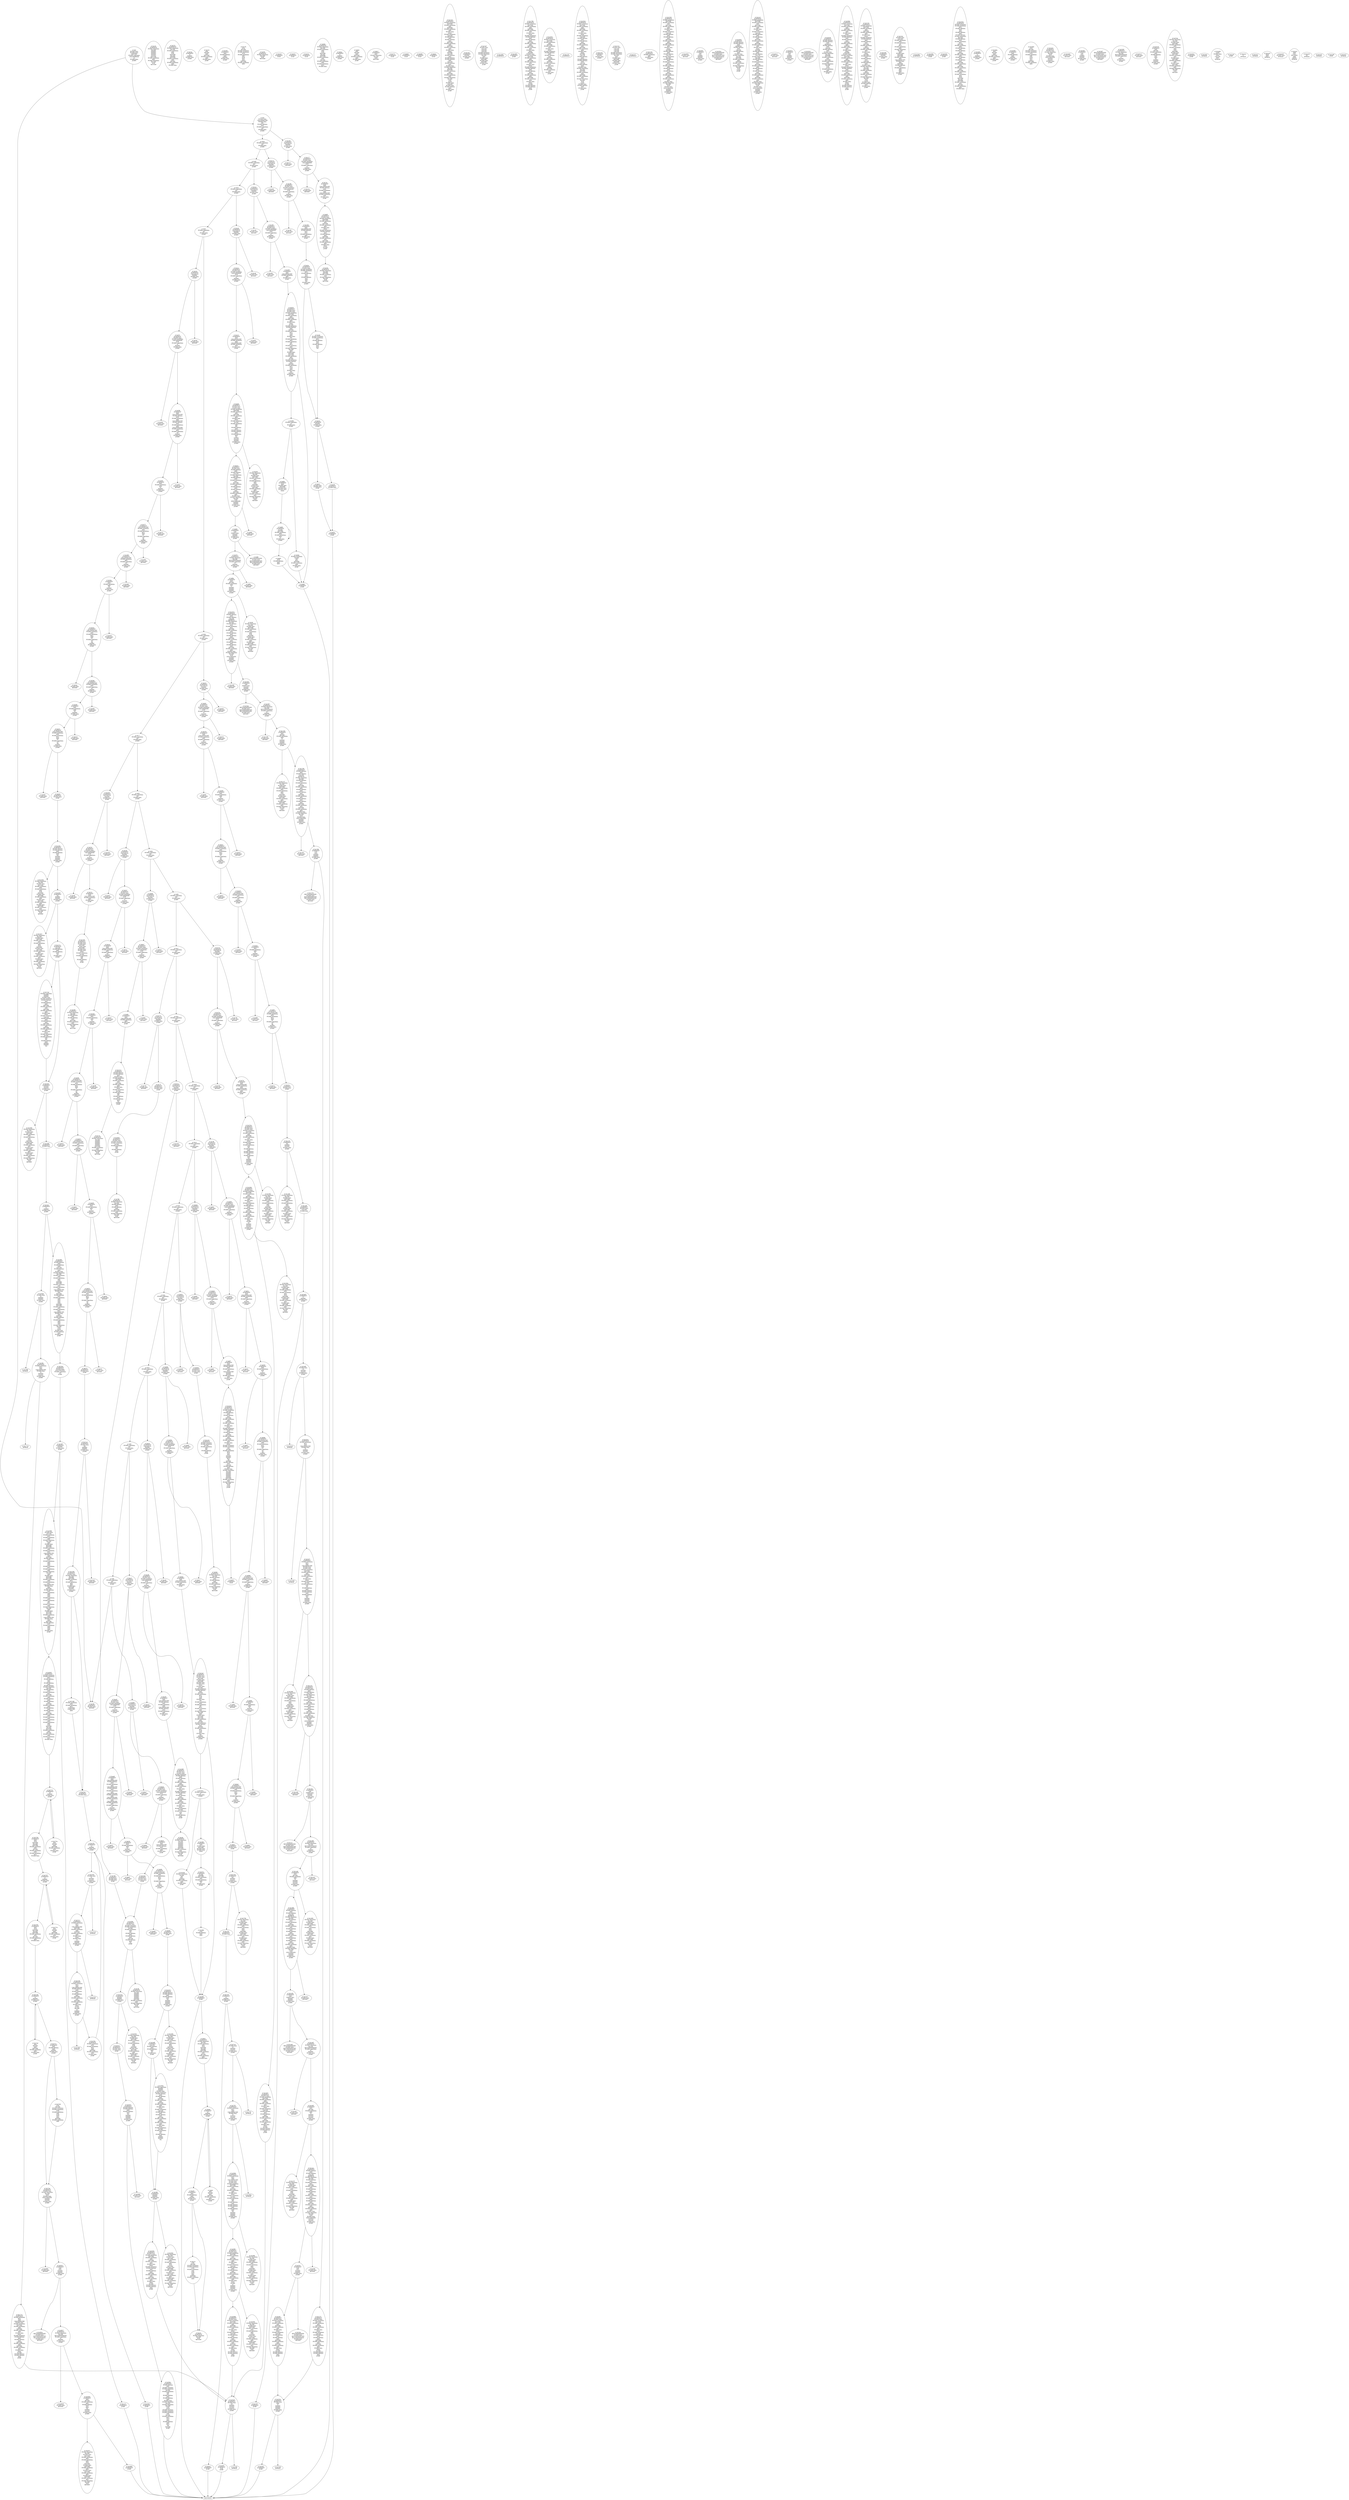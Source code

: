 /* Generated by GvGen v.1.0 (https://www.github.com/stricaud/gvgen) */

digraph G {
compound=true;
   node1 [label="[anywhere]"];
   node2 [label="# 0x0
PUSHX Data
PUSHX Data
MSTORE
PUSHX LogicData
CALLDATASIZE
LT
PUSHX Data
JUMPI
"];
   node3 [label="# 0xd
PUSHX Data
CALLDATALOAD
PUSHX Data
DIV
PUSHX BitData
AND
PUSHX LogicData
EQ
PUSHX Data
JUMPI
"];
   node4 [label="# 0x40
PUSHX LogicData
EQ
PUSHX Data
JUMPI
"];
   node5 [label="# 0x4b
PUSHX LogicData
EQ
PUSHX Data
JUMPI
"];
   node6 [label="# 0x56
PUSHX LogicData
EQ
PUSHX Data
JUMPI
"];
   node7 [label="# 0x61
PUSHX LogicData
EQ
PUSHX Data
JUMPI
"];
   node8 [label="# 0x6c
PUSHX LogicData
EQ
PUSHX Data
JUMPI
"];
   node9 [label="# 0x77
PUSHX LogicData
EQ
PUSHX Data
JUMPI
"];
   node10 [label="# 0x82
PUSHX LogicData
EQ
PUSHX Data
JUMPI
"];
   node11 [label="# 0x8d
PUSHX LogicData
EQ
PUSHX Data
JUMPI
"];
   node12 [label="# 0x98
PUSHX LogicData
EQ
PUSHX Data
JUMPI
"];
   node13 [label="# 0xa3
PUSHX LogicData
EQ
PUSHX Data
JUMPI
"];
   node14 [label="# 0xae
PUSHX LogicData
EQ
PUSHX Data
JUMPI
"];
   node15 [label="# 0xb9
PUSHX LogicData
EQ
PUSHX Data
JUMPI
"];
   node16 [label="# 0xc4
PUSHX LogicData
EQ
PUSHX Data
JUMPI
"];
   node17 [label="# 0xcf
PUSHX LogicData
EQ
PUSHX Data
JUMPI
"];
   node18 [label="# 0xda
PUSHX LogicData
EQ
PUSHX Data
JUMPI
"];
   node19 [label="# 0xe5
PUSHX LogicData
EQ
PUSHX Data
JUMPI
"];
   node20 [label="# 0xf0
PUSHX LogicData
EQ
PUSHX Data
JUMPI
"];
   node21 [label="# 0xfb
PUSHX LogicData
EQ
PUSHX Data
JUMPI
"];
   node22 [label="# 0x106
JUMPDEST
PUSHX Data
REVERT
"];
   node23 [label="# 0x10b
JUMPDEST
CALLVALUE
ISZERO
PUSHX Data
JUMPI
"];
   node24 [label="# 0x113
PUSHX Data
REVERT
"];
   node25 [label="# 0x117
JUMPDEST
PUSHX Data
PUSHX ArithData
CALLDATASIZE
SUB
PUSHX LogicData
LT
ISZERO
PUSHX Data
JUMPI
"];
   node26 [label="# 0x12a
PUSHX Data
REVERT
"];
   node27 [label="# 0x12e
JUMPDEST
ADD
CALLDATALOAD
PUSHX BitData
AND
PUSHX ArithData
ADD
CALLDATALOAD
PUSHX ArithData
ADD
PUSHX Data
JUMP
"];
   node28 [label="# 0x164
JUMPDEST
PUSHX MemData
MLOAD
MSTORE
PUSHX ArithData
ADD
PUSHX MemData
MLOAD
SUB
RETURN
"];
   node29 [label="# 0x17a
JUMPDEST
CALLVALUE
ISZERO
PUSHX Data
JUMPI
"];
   node30 [label="# 0x182
PUSHX Data
REVERT
"];
   node31 [label="# 0x186
JUMPDEST
PUSHX Data
PUSHX ArithData
CALLDATASIZE
SUB
PUSHX LogicData
LT
ISZERO
PUSHX Data
JUMPI
"];
   node32 [label="# 0x199
PUSHX Data
REVERT
"];
   node33 [label="# 0x19d
JUMPDEST
ADD
CALLDATALOAD
PUSHX BitData
NOT
AND
PUSHX ArithData
ADD
PUSHX Data
JUMP
"];
   node34 [label="# 0x1d2
JUMPDEST
PUSHX MemData
MLOAD
ISZERO
ISZERO
ISZERO
ISZERO
MSTORE
PUSHX ArithData
ADD
PUSHX MemData
MLOAD
SUB
RETURN
"];
   node35 [label="# 0x1ec
JUMPDEST
CALLVALUE
ISZERO
PUSHX Data
JUMPI
"];
   node36 [label="# 0x1f4
PUSHX Data
REVERT
"];
   node37 [label="# 0x1f8
JUMPDEST
PUSHX Data
PUSHX ArithData
CALLDATASIZE
SUB
PUSHX LogicData
LT
ISZERO
PUSHX Data
JUMPI
"];
   node38 [label="# 0x20b
PUSHX Data
REVERT
"];
   node39 [label="# 0x20f
JUMPDEST
ADD
CALLDATALOAD
PUSHX ArithData
ADD
PUSHX Data
JUMP
"];
   node40 [label="# 0x225
JUMPDEST
PUSHX MemData
MLOAD
PUSHX ArithData
ADD
SUB
MSTORE
MLOAD
MSTORE
PUSHX ArithData
ADD
MLOAD
PUSHX ArithData
ADD
PUSHX Data
"];
   node41 [label="# 0x24a
JUMPDEST
LT
ISZERO
PUSHX Data
JUMPI
"];
   node42 [label="# 0x253
ADD
MLOAD
ADD
MSTORE
PUSHX ArithData
ADD
PUSHX Data
JUMP
"];
   node43 [label="# 0x265
JUMPDEST
ADD
PUSHX BitData
AND
ISZERO
PUSHX Data
JUMPI
"];
   node44 [label="# 0x279
SUB
MLOAD
PUSHX ArithData
PUSHX ArithData
SUB
PUSHX ArithData
EXP
SUB
NOT
AND
MSTORE
PUSHX ArithData
ADD
"];
   node45 [label="# 0x292
JUMPDEST
PUSHX MemData
MLOAD
SUB
RETURN
"];
   node46 [label="# 0x2a0
JUMPDEST
CALLVALUE
ISZERO
PUSHX Data
JUMPI
"];
   node47 [label="# 0x2a8
PUSHX Data
REVERT
"];
   node48 [label="# 0x2ac
JUMPDEST
PUSHX Data
PUSHX ArithData
CALLDATASIZE
SUB
PUSHX LogicData
LT
ISZERO
PUSHX Data
JUMPI
"];
   node49 [label="# 0x2bf
PUSHX Data
REVERT
"];
   node50 [label="# 0x2c3
JUMPDEST
ADD
CALLDATALOAD
PUSHX ArithData
ADD
CALLDATALOAD
PUSHX ArithData
ADD
PUSHX Data
JUMP
"];
   node51 [label="# 0x2e3
JUMPDEST
STOP
"];
   node52 [label="# 0x2e5
JUMPDEST
CALLVALUE
ISZERO
PUSHX Data
JUMPI
"];
   node53 [label="# 0x2ed
PUSHX Data
REVERT
"];
   node54 [label="# 0x2f1
JUMPDEST
PUSHX Data
PUSHX ArithData
CALLDATASIZE
SUB
PUSHX LogicData
LT
ISZERO
PUSHX Data
JUMPI
"];
   node55 [label="# 0x304
PUSHX Data
REVERT
"];
   node56 [label="# 0x308
JUMPDEST
ADD
CALLDATALOAD
PUSHX BitData
AND
PUSHX ArithData
ADD
CALLDATALOAD
PUSHX BitData
AND
PUSHX ArithData
ADD
CALLDATALOAD
PUSHX ArithData
ADD
PUSHX LogicData
GT
ISZERO
PUSHX Data
JUMPI
"];
   node57 [label="# 0x361
PUSHX Data
REVERT
"];
   node58 [label="# 0x365
JUMPDEST
ADD
PUSHX ArithData
ADD
GT
ISZERO
PUSHX Data
JUMPI
"];
   node59 [label="# 0x373
PUSHX Data
REVERT
"];
   node60 [label="# 0x377
JUMPDEST
CALLDATALOAD
PUSHX ArithData
ADD
PUSHX ArithData
MUL
ADD
GT
PUSHX LogicData
GT
OR
ISZERO
PUSHX Data
JUMPI
"];
   node61 [label="# 0x395
PUSHX Data
REVERT
"];
   node62 [label="# 0x399
JUMPDEST
CALLDATALOAD
PUSHX ArithData
ADD
PUSHX LogicData
GT
ISZERO
PUSHX Data
JUMPI
"];
   node63 [label="# 0x3b6
PUSHX Data
REVERT
"];
   node64 [label="# 0x3ba
JUMPDEST
ADD
PUSHX ArithData
ADD
GT
ISZERO
PUSHX Data
JUMPI
"];
   node65 [label="# 0x3c8
PUSHX Data
REVERT
"];
   node66 [label="# 0x3cc
JUMPDEST
CALLDATALOAD
PUSHX ArithData
ADD
PUSHX ArithData
MUL
ADD
GT
PUSHX LogicData
GT
OR
ISZERO
PUSHX Data
JUMPI
"];
   node67 [label="# 0x3ea
PUSHX Data
REVERT
"];
   node68 [label="# 0x3ee
JUMPDEST
CALLDATALOAD
PUSHX ArithData
ADD
PUSHX LogicData
GT
ISZERO
PUSHX Data
JUMPI
"];
   node69 [label="# 0x40b
PUSHX Data
REVERT
"];
   node70 [label="# 0x40f
JUMPDEST
ADD
PUSHX ArithData
ADD
GT
ISZERO
PUSHX Data
JUMPI
"];
   node71 [label="# 0x41d
PUSHX Data
REVERT
"];
   node72 [label="# 0x421
JUMPDEST
CALLDATALOAD
PUSHX ArithData
ADD
PUSHX ArithData
MUL
ADD
GT
PUSHX LogicData
GT
OR
ISZERO
PUSHX Data
JUMPI
"];
   node73 [label="# 0x43f
PUSHX Data
REVERT
"];
   node74 [label="# 0x443
JUMPDEST
PUSHX Data
JUMP
"];
   node75 [label="# 0x453
JUMPDEST
STOP
"];
   node76 [label="# 0x455
JUMPDEST
CALLVALUE
ISZERO
PUSHX Data
JUMPI
"];
   node77 [label="# 0x45d
PUSHX Data
REVERT
"];
   node78 [label="# 0x461
JUMPDEST
PUSHX Data
PUSHX ArithData
CALLDATASIZE
SUB
PUSHX LogicData
LT
ISZERO
PUSHX Data
JUMPI
"];
   node79 [label="# 0x474
PUSHX Data
REVERT
"];
   node80 [label="# 0x478
JUMPDEST
ADD
CALLDATALOAD
PUSHX ArithData
ADD
PUSHX LogicData
GT
ISZERO
PUSHX Data
JUMPI
"];
   node81 [label="# 0x491
PUSHX Data
REVERT
"];
   node82 [label="# 0x495
JUMPDEST
ADD
PUSHX ArithData
ADD
GT
ISZERO
PUSHX Data
JUMPI
"];
   node83 [label="# 0x4a3
PUSHX Data
REVERT
"];
   node84 [label="# 0x4a7
JUMPDEST
CALLDATALOAD
PUSHX ArithData
ADD
PUSHX ArithData
MUL
ADD
GT
PUSHX LogicData
GT
OR
ISZERO
PUSHX Data
JUMPI
"];
   node85 [label="# 0x4c5
PUSHX Data
REVERT
"];
   node86 [label="# 0x4c9
JUMPDEST
CALLDATALOAD
PUSHX ArithData
ADD
PUSHX LogicData
GT
ISZERO
PUSHX Data
JUMPI
"];
   node87 [label="# 0x4e6
PUSHX Data
REVERT
"];
   node88 [label="# 0x4ea
JUMPDEST
ADD
PUSHX ArithData
ADD
GT
ISZERO
PUSHX Data
JUMPI
"];
   node89 [label="# 0x4f8
PUSHX Data
REVERT
"];
   node90 [label="# 0x4fc
JUMPDEST
CALLDATALOAD
PUSHX ArithData
ADD
PUSHX ArithData
MUL
ADD
GT
PUSHX LogicData
GT
OR
ISZERO
PUSHX Data
JUMPI
"];
   node91 [label="# 0x51a
PUSHX Data
REVERT
"];
   node92 [label="# 0x51e
JUMPDEST
PUSHX Data
JUMP
"];
   node93 [label="# 0x52e
JUMPDEST
STOP
"];
   node94 [label="# 0x530
JUMPDEST
CALLVALUE
ISZERO
PUSHX Data
JUMPI
"];
   node95 [label="# 0x538
PUSHX Data
REVERT
"];
   node96 [label="# 0x53c
JUMPDEST
PUSHX Data
PUSHX ArithData
CALLDATASIZE
SUB
PUSHX LogicData
LT
ISZERO
PUSHX Data
JUMPI
"];
   node97 [label="# 0x54f
PUSHX Data
REVERT
"];
   node98 [label="# 0x553
JUMPDEST
ADD
CALLDATALOAD
PUSHX ArithData
ADD
PUSHX Data
JUMP
"];
   node99 [label="# 0x569
JUMPDEST
PUSHX MemData
MLOAD
PUSHX BitData
AND
PUSHX BitData
AND
MSTORE
PUSHX ArithData
ADD
PUSHX MemData
MLOAD
SUB
RETURN
"];
   node100 [label="# 0x5ab
JUMPDEST
CALLVALUE
ISZERO
PUSHX Data
JUMPI
"];
   node101 [label="# 0x5b3
PUSHX Data
REVERT
"];
   node102 [label="# 0x5b7
JUMPDEST
PUSHX Data
PUSHX ArithData
CALLDATASIZE
SUB
PUSHX LogicData
LT
ISZERO
PUSHX Data
JUMPI
"];
   node103 [label="# 0x5ca
PUSHX Data
REVERT
"];
   node104 [label="# 0x5ce
JUMPDEST
ADD
CALLDATALOAD
PUSHX ArithData
ADD
PUSHX LogicData
GT
ISZERO
PUSHX Data
JUMPI
"];
   node105 [label="# 0x5e7
PUSHX Data
REVERT
"];
   node106 [label="# 0x5eb
JUMPDEST
ADD
PUSHX ArithData
ADD
GT
ISZERO
PUSHX Data
JUMPI
"];
   node107 [label="# 0x5f9
PUSHX Data
REVERT
"];
   node108 [label="# 0x5fd
JUMPDEST
CALLDATALOAD
PUSHX ArithData
ADD
PUSHX ArithData
MUL
ADD
GT
PUSHX LogicData
GT
OR
ISZERO
PUSHX Data
JUMPI
"];
   node109 [label="# 0x61b
PUSHX Data
REVERT
"];
   node110 [label="# 0x61f
JUMPDEST
CALLDATALOAD
PUSHX ArithData
ADD
PUSHX LogicData
GT
ISZERO
PUSHX Data
JUMPI
"];
   node111 [label="# 0x63c
PUSHX Data
REVERT
"];
   node112 [label="# 0x640
JUMPDEST
ADD
PUSHX ArithData
ADD
GT
ISZERO
PUSHX Data
JUMPI
"];
   node113 [label="# 0x64e
PUSHX Data
REVERT
"];
   node114 [label="# 0x652
JUMPDEST
CALLDATALOAD
PUSHX ArithData
ADD
PUSHX ArithData
MUL
ADD
GT
PUSHX LogicData
GT
OR
ISZERO
PUSHX Data
JUMPI
"];
   node115 [label="# 0x670
PUSHX Data
REVERT
"];
   node116 [label="# 0x674
JUMPDEST
PUSHX Data
JUMP
"];
   node117 [label="# 0x684
JUMPDEST
PUSHX MemData
MLOAD
PUSHX ArithData
ADD
SUB
MSTORE
MLOAD
MSTORE
PUSHX ArithData
ADD
MLOAD
PUSHX ArithData
ADD
PUSHX ArithData
MUL
PUSHX Data
"];
   node118 [label="# 0x6ac
JUMPDEST
LT
ISZERO
PUSHX Data
JUMPI
"];
   node119 [label="# 0x6b5
ADD
MLOAD
ADD
MSTORE
PUSHX ArithData
ADD
PUSHX Data
JUMP
"];
   node120 [label="# 0x6c7
JUMPDEST
ADD
PUSHX MemData
MLOAD
SUB
RETURN
"];
   node121 [label="# 0x6db
JUMPDEST
CALLVALUE
ISZERO
PUSHX Data
JUMPI
"];
   node122 [label="# 0x6e3
PUSHX Data
REVERT
"];
   node123 [label="# 0x6e7
JUMPDEST
PUSHX Data
PUSHX ArithData
CALLDATASIZE
SUB
PUSHX LogicData
LT
ISZERO
PUSHX Data
JUMPI
"];
   node124 [label="# 0x6fa
PUSHX Data
REVERT
"];
   node125 [label="# 0x6fe
JUMPDEST
ADD
CALLDATALOAD
PUSHX ArithData
ADD
PUSHX Data
JUMP
"];
   node126 [label="# 0x714
JUMPDEST
PUSHX MemData
MLOAD
ISZERO
ISZERO
ISZERO
ISZERO
MSTORE
PUSHX ArithData
ADD
PUSHX MemData
MLOAD
SUB
RETURN
"];
   node127 [label="# 0x72e
JUMPDEST
CALLVALUE
ISZERO
PUSHX Data
JUMPI
"];
   node128 [label="# 0x736
PUSHX Data
REVERT
"];
   node129 [label="# 0x73a
JUMPDEST
PUSHX Data
PUSHX ArithData
CALLDATASIZE
SUB
PUSHX LogicData
LT
ISZERO
PUSHX Data
JUMPI
"];
   node130 [label="# 0x74d
PUSHX Data
REVERT
"];
   node131 [label="# 0x751
JUMPDEST
ADD
CALLDATALOAD
PUSHX ArithData
ADD
CALLDATALOAD
PUSHX ArithData
ADD
PUSHX Data
JUMP
"];
   node132 [label="# 0x771
JUMPDEST
STOP
"];
   node133 [label="# 0x773
JUMPDEST
CALLVALUE
ISZERO
PUSHX Data
JUMPI
"];
   node134 [label="# 0x77b
PUSHX Data
REVERT
"];
   node135 [label="# 0x77f
JUMPDEST
PUSHX Data
PUSHX Data
JUMP
"];
   node136 [label="# 0x788
JUMPDEST
PUSHX MemData
MLOAD
PUSHX BitData
AND
PUSHX BitData
AND
MSTORE
PUSHX ArithData
ADD
PUSHX MemData
MLOAD
SUB
RETURN
"];
   node137 [label="# 0x7ca
JUMPDEST
CALLVALUE
ISZERO
PUSHX Data
JUMPI
"];
   node138 [label="# 0x7d2
PUSHX Data
REVERT
"];
   node139 [label="# 0x7d6
JUMPDEST
PUSHX Data
PUSHX Data
JUMP
"];
   node140 [label="# 0x7df
JUMPDEST
PUSHX MemData
MLOAD
ISZERO
ISZERO
ISZERO
ISZERO
MSTORE
PUSHX ArithData
ADD
PUSHX MemData
MLOAD
SUB
RETURN
"];
   node141 [label="# 0x7f9
JUMPDEST
CALLVALUE
ISZERO
PUSHX Data
JUMPI
"];
   node142 [label="# 0x801
PUSHX Data
REVERT
"];
   node143 [label="# 0x805
JUMPDEST
PUSHX Data
PUSHX ArithData
CALLDATASIZE
SUB
PUSHX LogicData
LT
ISZERO
PUSHX Data
JUMPI
"];
   node144 [label="# 0x818
PUSHX Data
REVERT
"];
   node145 [label="# 0x81c
JUMPDEST
ADD
CALLDATALOAD
PUSHX ArithData
ADD
PUSHX LogicData
GT
ISZERO
PUSHX Data
JUMPI
"];
   node146 [label="# 0x835
PUSHX Data
REVERT
"];
   node147 [label="# 0x839
JUMPDEST
ADD
PUSHX ArithData
ADD
GT
ISZERO
PUSHX Data
JUMPI
"];
   node148 [label="# 0x847
PUSHX Data
REVERT
"];
   node149 [label="# 0x84b
JUMPDEST
CALLDATALOAD
PUSHX ArithData
ADD
PUSHX ArithData
MUL
ADD
GT
PUSHX LogicData
GT
OR
ISZERO
PUSHX Data
JUMPI
"];
   node150 [label="# 0x869
PUSHX Data
REVERT
"];
   node151 [label="# 0x86d
JUMPDEST
CALLDATALOAD
PUSHX ArithData
ADD
PUSHX LogicData
GT
ISZERO
PUSHX Data
JUMPI
"];
   node152 [label="# 0x88a
PUSHX Data
REVERT
"];
   node153 [label="# 0x88e
JUMPDEST
ADD
PUSHX ArithData
ADD
GT
ISZERO
PUSHX Data
JUMPI
"];
   node154 [label="# 0x89c
PUSHX Data
REVERT
"];
   node155 [label="# 0x8a0
JUMPDEST
CALLDATALOAD
PUSHX ArithData
ADD
PUSHX ArithData
MUL
ADD
GT
PUSHX LogicData
GT
OR
ISZERO
PUSHX Data
JUMPI
"];
   node156 [label="# 0x8be
PUSHX Data
REVERT
"];
   node157 [label="# 0x8c2
JUMPDEST
PUSHX Data
JUMP
"];
   node158 [label="# 0x8d2
JUMPDEST
STOP
"];
   node159 [label="# 0x8d4
JUMPDEST
CALLVALUE
ISZERO
PUSHX Data
JUMPI
"];
   node160 [label="# 0x8dc
PUSHX Data
REVERT
"];
   node161 [label="# 0x8e0
JUMPDEST
PUSHX Data
PUSHX ArithData
CALLDATASIZE
SUB
PUSHX LogicData
LT
ISZERO
PUSHX Data
JUMPI
"];
   node162 [label="# 0x8f3
PUSHX Data
REVERT
"];
   node163 [label="# 0x8f7
JUMPDEST
ADD
CALLDATALOAD
PUSHX BitData
AND
PUSHX ArithData
ADD
CALLDATALOAD
ISZERO
ISZERO
PUSHX ArithData
ADD
PUSHX Data
JUMP
"];
   node164 [label="# 0x92f
JUMPDEST
STOP
"];
   node165 [label="# 0x931
JUMPDEST
CALLVALUE
ISZERO
PUSHX Data
JUMPI
"];
   node166 [label="# 0x939
PUSHX Data
REVERT
"];
   node167 [label="# 0x93d
JUMPDEST
PUSHX Data
PUSHX Data
JUMP
"];
   node168 [label="# 0x946
JUMPDEST
PUSHX MemData
MLOAD
PUSHX BitData
AND
PUSHX BitData
AND
MSTORE
PUSHX ArithData
ADD
PUSHX MemData
MLOAD
SUB
RETURN
"];
   node169 [label="# 0x988
JUMPDEST
CALLVALUE
ISZERO
PUSHX Data
JUMPI
"];
   node170 [label="# 0x990
PUSHX Data
REVERT
"];
   node171 [label="# 0x994
JUMPDEST
PUSHX Data
PUSHX ArithData
CALLDATASIZE
SUB
PUSHX LogicData
LT
ISZERO
PUSHX Data
JUMPI
"];
   node172 [label="# 0x9a7
PUSHX Data
REVERT
"];
   node173 [label="# 0x9ab
JUMPDEST
ADD
CALLDATALOAD
PUSHX ArithData
ADD
PUSHX Data
JUMP
"];
   node174 [label="# 0x9c1
JUMPDEST
PUSHX MemData
MLOAD
PUSHX ArithData
ADD
SUB
MSTORE
MLOAD
MSTORE
PUSHX ArithData
ADD
MLOAD
PUSHX ArithData
ADD
PUSHX Data
"];
   node175 [label="# 0x9e6
JUMPDEST
LT
ISZERO
PUSHX Data
JUMPI
"];
   node176 [label="# 0x9ef
ADD
MLOAD
ADD
MSTORE
PUSHX ArithData
ADD
PUSHX Data
JUMP
"];
   node177 [label="# 0xa01
JUMPDEST
ADD
PUSHX BitData
AND
ISZERO
PUSHX Data
JUMPI
"];
   node178 [label="# 0xa15
SUB
MLOAD
PUSHX ArithData
PUSHX ArithData
SUB
PUSHX ArithData
EXP
SUB
NOT
AND
MSTORE
PUSHX ArithData
ADD
"];
   node179 [label="# 0xa2e
JUMPDEST
PUSHX MemData
MLOAD
SUB
RETURN
"];
   node180 [label="# 0xa3c
JUMPDEST
CALLVALUE
ISZERO
PUSHX Data
JUMPI
"];
   node181 [label="# 0xa44
PUSHX Data
REVERT
"];
   node182 [label="# 0xa48
JUMPDEST
PUSHX Data
PUSHX ArithData
CALLDATASIZE
SUB
PUSHX LogicData
LT
ISZERO
PUSHX Data
JUMPI
"];
   node183 [label="# 0xa5b
PUSHX Data
REVERT
"];
   node184 [label="# 0xa5f
JUMPDEST
ADD
CALLDATALOAD
PUSHX BitData
AND
PUSHX ArithData
ADD
CALLDATALOAD
PUSHX BitData
AND
PUSHX ArithData
ADD
PUSHX Data
JUMP
"];
   node185 [label="# 0xaab
JUMPDEST
PUSHX MemData
MLOAD
ISZERO
ISZERO
ISZERO
ISZERO
MSTORE
PUSHX ArithData
ADD
PUSHX MemData
MLOAD
SUB
RETURN
"];
   node186 [label="# 0xac5
JUMPDEST
CALLVALUE
ISZERO
PUSHX Data
JUMPI
"];
   node187 [label="# 0xacd
PUSHX Data
REVERT
"];
   node188 [label="# 0xad1
JUMPDEST
PUSHX Data
PUSHX ArithData
CALLDATASIZE
SUB
PUSHX LogicData
LT
ISZERO
PUSHX Data
JUMPI
"];
   node189 [label="# 0xae4
PUSHX Data
REVERT
"];
   node190 [label="# 0xae8
JUMPDEST
ADD
CALLDATALOAD
PUSHX BitData
AND
PUSHX ArithData
ADD
CALLDATALOAD
PUSHX BitData
AND
PUSHX ArithData
ADD
CALLDATALOAD
PUSHX ArithData
ADD
CALLDATALOAD
PUSHX ArithData
ADD
CALLDATALOAD
PUSHX ArithData
ADD
PUSHX LogicData
GT
ISZERO
PUSHX Data
JUMPI
"];
   node191 [label="# 0xb55
PUSHX Data
REVERT
"];
   node192 [label="# 0xb59
JUMPDEST
ADD
PUSHX ArithData
ADD
GT
ISZERO
PUSHX Data
JUMPI
"];
   node193 [label="# 0xb67
PUSHX Data
REVERT
"];
   node194 [label="# 0xb6b
JUMPDEST
CALLDATALOAD
PUSHX ArithData
ADD
PUSHX ArithData
MUL
ADD
GT
PUSHX LogicData
GT
OR
ISZERO
PUSHX Data
JUMPI
"];
   node195 [label="# 0xb89
PUSHX Data
REVERT
"];
   node196 [label="# 0xb8d
JUMPDEST
PUSHX Data
JUMP
"];
   node197 [label="# 0xb9d
JUMPDEST
STOP
"];
   node198 [label="# 0xb9f
JUMPDEST
CALLVALUE
ISZERO
PUSHX Data
JUMPI
"];
   node199 [label="# 0xba7
PUSHX Data
REVERT
"];
   node200 [label="# 0xbab
JUMPDEST
PUSHX Data
PUSHX ArithData
CALLDATASIZE
SUB
PUSHX LogicData
LT
ISZERO
PUSHX Data
JUMPI
"];
   node201 [label="# 0xbbe
PUSHX Data
REVERT
"];
   node202 [label="# 0xbc2
JUMPDEST
ADD
CALLDATALOAD
PUSHX BitData
AND
PUSHX ArithData
ADD
PUSHX Data
JUMP
"];
   node203 [label="# 0xbee
JUMPDEST
STOP
"];
   node204 [label="# 0xbf0
JUMPDEST
PUSHX Data
PUSHX ArithData
MSTORE
PUSHX ArithData
ADD
MSTORE
PUSHX ArithData
ADD
PUSHX Data
SHA3
PUSHX ArithData
PUSHX BitData
AND
PUSHX BitData
AND
MSTORE
PUSHX ArithData
ADD
MSTORE
PUSHX ArithData
ADD
PUSHX Data
SHA3
SLOAD
JUMP
"];
   node205 [label="# 0xc4a
JUMPDEST
PUSHX Data
PUSHX ArithData
PUSHX ArithData
MUL
PUSHX BitData
NOT
AND
PUSHX BitData
NOT
AND
EQ
PUSHX Data
JUMPI
"];
   node206 [label="# 0xcb6
PUSHX ArithData
PUSHX ArithData
MUL
PUSHX BitData
NOT
AND
PUSHX BitData
NOT
AND
EQ
"];
   node207 [label="# 0xd1b
JUMPDEST
ISZERO
PUSHX Data
JUMPI
"];
   node208 [label="# 0xd21
PUSHX Data
PUSHX Data
JUMP
"];
   node209 [label="# 0xd29
JUMPDEST
PUSHX Data
"];
   node210 [label="# 0xd2e
JUMPDEST
JUMP
"];
   node211 [label="# 0xd33
JUMPDEST
PUSHX Data
PUSHX Data
PUSHX ArithData
MSTORE
PUSHX ArithData
ADD
MSTORE
PUSHX ArithData
ADD
PUSHX Data
SHA3
SLOAD
PUSHX ArithData
PUSHX BitData
AND
ISZERO
PUSHX ArithData
MUL
SUB
AND
PUSHX Data
DIV
PUSHX ArithData
ADD
PUSHX ArithData
DIV
MUL
PUSHX ArithData
ADD
PUSHX MemData
MLOAD
ADD
PUSHX Data
MSTORE
MSTORE
PUSHX ArithData
ADD
SLOAD
PUSHX ArithData
PUSHX BitData
AND
ISZERO
PUSHX ArithData
MUL
SUB
AND
PUSHX Data
DIV
ISZERO
PUSHX Data
JUMPI
"];
   node212 [label="# 0xd96
PUSHX LogicData
LT
PUSHX Data
JUMPI
"];
   node213 [label="# 0xd9e
PUSHX ArithData
SLOAD
DIV
MUL
MSTORE
PUSHX ArithData
ADD
PUSHX Data
JUMP
"];
   node214 [label="# 0xdb1
JUMPDEST
ADD
PUSHX Data
MSTORE
PUSHX Data
PUSHX Data
SHA3
"];
   node215 [label="# 0xdbf
JUMPDEST
SLOAD
MSTORE
PUSHX ArithData
ADD
PUSHX ArithData
ADD
GT
PUSHX Data
JUMPI
"];
   node216 [label="# 0xdd3
SUB
PUSHX BitData
AND
ADD
"];
   node217 [label="# 0xddc
JUMPDEST
JUMP
"];
   node218 [label="# 0xde8
JUMPDEST
PUSHX Data
PUSHX Data
PUSHX ArithData
MSTORE
PUSHX ArithData
ADD
MSTORE
PUSHX ArithData
ADD
PUSHX Data
SHA3
PUSHX ArithData
SLOAD
PUSHX ArithData
EXP
DIV
PUSHX BitData
AND
PUSHX BitData
PUSHX BitData
AND
PUSHX BitData
AND
EQ
ISZERO
ISZERO
ISZERO
PUSHX Data
JUMPI
"];
   node219 [label="# 0xe58
PUSHX MemData
MLOAD
PUSHX Data
MSTORE
PUSHX ArithData
ADD
PUSHX ArithData
ADD
SUB
MSTORE
PUSHX Data
MSTORE
PUSHX ArithData
ADD
PUSHX Data
MSTORE
PUSHX ArithData
ADD
PUSHX MemData
MLOAD
SUB
REVERT
"];
   node220 [label="# 0xec5
JUMPDEST
PUSHX Data
PUSHX BitData
AND
PUSHX BitData
CALLER
PUSHX MemData
MLOAD
PUSHX BitData
AND
PUSHX ArithData
MUL
MSTORE
PUSHX ArithData
ADD
PUSHX BitData
AND
PUSHX BitData
AND
MSTORE
PUSHX ArithData
ADD
PUSHX Data
PUSHX MemData
MLOAD
SUB
EXTCODESIZE
ISZERO
ISZERO
PUSHX Data
JUMPI
"];
   node221 [label="# 0xf60
PUSHX Data
REVERT
"];
   node222 [label="# 0xf64
JUMPDEST
GAS
STATICCALL
ISZERO
ISZERO
PUSHX Data
JUMPI
"];
   node223 [label="# 0xf6f
RETURNDATASIZE
PUSHX Data
RETURNDATACOPY
RETURNDATASIZE
PUSHX Data
REVERT
"];
   node224 [label="# 0xf78
JUMPDEST
PUSHX MemData
MLOAD
RETURNDATASIZE
PUSHX LogicData
LT
ISZERO
PUSHX Data
JUMPI
"];
   node225 [label="# 0xf8a
PUSHX Data
REVERT
"];
   node226 [label="# 0xf8e
JUMPDEST
ADD
MLOAD
PUSHX ArithData
ADD
LT
ISZERO
ISZERO
ISZERO
PUSHX Data
JUMPI
"];
   node227 [label="# 0xfa8
PUSHX MemData
MLOAD
PUSHX Data
MSTORE
PUSHX ArithData
ADD
PUSHX ArithData
ADD
SUB
MSTORE
PUSHX Data
MSTORE
PUSHX ArithData
ADD
PUSHX Data
MSTORE
PUSHX ArithData
ADD
PUSHX MemData
MLOAD
SUB
REVERT
"];
   node228 [label="# 0x1015
JUMPDEST
PUSHX BitData
AND
PUSHX BitData
CALLER
ADDRESS
PUSHX MemData
MLOAD
PUSHX BitData
AND
PUSHX ArithData
MUL
MSTORE
PUSHX ArithData
ADD
PUSHX BitData
AND
PUSHX BitData
AND
MSTORE
PUSHX ArithData
ADD
PUSHX BitData
AND
PUSHX BitData
AND
MSTORE
PUSHX ArithData
ADD
PUSHX Data
PUSHX MemData
MLOAD
SUB
EXTCODESIZE
ISZERO
ISZERO
PUSHX Data
JUMPI
"];
   node229 [label="# 0x10df
PUSHX Data
REVERT
"];
   node230 [label="# 0x10e3
JUMPDEST
GAS
STATICCALL
ISZERO
ISZERO
PUSHX Data
JUMPI
"];
   node231 [label="# 0x10ee
RETURNDATASIZE
PUSHX Data
RETURNDATACOPY
RETURNDATASIZE
PUSHX Data
REVERT
"];
   node232 [label="# 0x10f7
JUMPDEST
PUSHX MemData
MLOAD
RETURNDATASIZE
PUSHX LogicData
LT
ISZERO
PUSHX Data
JUMPI
"];
   node233 [label="# 0x1109
PUSHX Data
REVERT
"];
   node234 [label="# 0x110d
JUMPDEST
ADD
MLOAD
PUSHX ArithData
ADD
LT
ISZERO
ISZERO
ISZERO
PUSHX Data
JUMPI
"];
   node235 [label="# 0x1127
PUSHX MemData
MLOAD
PUSHX Data
MSTORE
PUSHX ArithData
ADD
PUSHX ArithData
ADD
SUB
MSTORE
PUSHX Data
MSTORE
PUSHX ArithData
ADD
PUSHX Data
MSTORE
PUSHX ArithData
ADD
PUSHX MemData
MLOAD
SUB
REVERT
"];
   node236 [label="# 0x1194
JUMPDEST
PUSHX BitData
AND
PUSHX BitData
CALLER
ADDRESS
PUSHX MemData
MLOAD
PUSHX BitData
AND
PUSHX ArithData
MUL
MSTORE
PUSHX ArithData
ADD
PUSHX BitData
AND
PUSHX BitData
AND
MSTORE
PUSHX ArithData
ADD
PUSHX BitData
AND
PUSHX BitData
AND
MSTORE
PUSHX ArithData
ADD
MSTORE
PUSHX ArithData
ADD
PUSHX Data
PUSHX MemData
MLOAD
SUB
PUSHX Data
EXTCODESIZE
ISZERO
ISZERO
PUSHX Data
JUMPI
"];
   node237 [label="# 0x1267
PUSHX Data
REVERT
"];
   node238 [label="# 0x126b
JUMPDEST
GAS
CALL
ISZERO
ISZERO
PUSHX Data
JUMPI
"];
   node239 [label="# 0x1276
RETURNDATASIZE
PUSHX Data
RETURNDATACOPY
RETURNDATASIZE
PUSHX Data
REVERT
"];
   node240 [label="# 0x127f
JUMPDEST
PUSHX Data
PUSHX ArithData
MSTORE
PUSHX ArithData
ADD
MSTORE
PUSHX ArithData
ADD
PUSHX Data
SHA3
PUSHX ArithData
CALLER
PUSHX BitData
AND
PUSHX BitData
AND
MSTORE
PUSHX ArithData
ADD
MSTORE
PUSHX ArithData
ADD
PUSHX Data
SHA3
SLOAD
PUSHX BitData
PUSHX BitData
AND
JUMP
"];
   node241 [label="# 0x12e5
JUMPDEST
PUSHX ArithData
MSTORE
PUSHX ArithData
ADD
MSTORE
PUSHX ArithData
ADD
PUSHX Data
SHA3
PUSHX ArithData
CALLER
PUSHX BitData
AND
PUSHX BitData
AND
MSTORE
PUSHX ArithData
ADD
MSTORE
PUSHX ArithData
ADD
PUSHX Data
SHA3
SSTORE
CALLER
PUSHX BitData
AND
PUSHX BitData
PUSHX BitData
AND
CALLER
PUSHX BitData
AND
PUSHX Data
PUSHX MemData
MLOAD
MSTORE
PUSHX ArithData
ADD
MSTORE
PUSHX ArithData
ADD
PUSHX MemData
MLOAD
SUB
LOGX
PUSHX Data
CALLER
PUSHX Data
PUSHX BitData
AND
PUSHX Data
JUMP
"];
   node242 [label="# 0x13e1
JUMPDEST
ISZERO
PUSHX Data
JUMPI
"];
   node243 [label="# 0x13e7
PUSHX Data
CALLER
CALLER
CALLER
PUSHX ArithData
PUSHX MemData
MLOAD
ADD
PUSHX Data
MSTORE
PUSHX Data
MSTORE
PUSHX Data
JUMP
"];
   node244 [label="# 0x1404
JUMPDEST
"];
   node245 [label="# 0x1405
JUMPDEST
JUMP
"];
   node246 [label="# 0x140c
JUMPDEST
PUSHX BitData
PUSHX BitData
AND
PUSHX BitData
AND
EQ
ISZERO
ISZERO
ISZERO
PUSHX Data
JUMPI
"];
   node247 [label="# 0x1444
PUSHX MemData
MLOAD
PUSHX Data
MSTORE
PUSHX ArithData
ADD
PUSHX ArithData
ADD
SUB
MSTORE
PUSHX Data
MSTORE
PUSHX ArithData
ADD
PUSHX Data
MSTORE
PUSHX ArithData
ADD
PUSHX Data
MSTORE
PUSHX ArithData
ADD
PUSHX MemData
MLOAD
SUB
REVERT
"];
   node248 [label="# 0x14d7
JUMPDEST
EQ
ISZERO
ISZERO
PUSHX Data
JUMPI
"];
   node249 [label="# 0x14e7
PUSHX MemData
MLOAD
PUSHX Data
MSTORE
PUSHX ArithData
ADD
PUSHX ArithData
ADD
SUB
MSTORE
PUSHX Data
MSTORE
PUSHX ArithData
ADD
PUSHX Data
MSTORE
PUSHX ArithData
ADD
PUSHX Data
MSTORE
PUSHX ArithData
ADD
PUSHX MemData
MLOAD
SUB
REVERT
"];
   node250 [label="# 0x157a
JUMPDEST
CALLER
PUSHX BitData
AND
PUSHX BitData
AND
EQ
PUSHX Data
JUMPI
"];
   node251 [label="# 0x15af
PUSHX LogicData
ISZERO
ISZERO
PUSHX Data
PUSHX ArithData
PUSHX BitData
AND
PUSHX BitData
AND
MSTORE
PUSHX ArithData
ADD
MSTORE
PUSHX ArithData
ADD
PUSHX Data
SHA3
PUSHX ArithData
CALLER
PUSHX BitData
AND
PUSHX BitData
AND
MSTORE
PUSHX ArithData
ADD
MSTORE
PUSHX ArithData
ADD
PUSHX Data
SHA3
PUSHX ArithData
SLOAD
PUSHX ArithData
EXP
DIV
PUSHX BitData
AND
ISZERO
ISZERO
EQ
"];
   node252 [label="# 0x1641
JUMPDEST
ISZERO
ISZERO
PUSHX Data
JUMPI
"];
   node253 [label="# 0x1648
PUSHX MemData
MLOAD
PUSHX Data
MSTORE
PUSHX ArithData
ADD
PUSHX ArithData
ADD
SUB
MSTORE
PUSHX Data
MSTORE
PUSHX ArithData
ADD
PUSHX Data
MSTORE
PUSHX ArithData
ADD
PUSHX Data
MSTORE
PUSHX ArithData
ADD
PUSHX MemData
MLOAD
SUB
REVERT
"];
   node254 [label="# 0x16db
JUMPDEST
PUSHX Data
"];
   node255 [label="# 0x16e1
JUMPDEST
LT
ISZERO
PUSHX Data
JUMPI
"];
   node256 [label="# 0x16ed
PUSHX Data
LT
ISZERO
ISZERO
PUSHX Data
JUMPI
"];
   node257 [label="# 0x16fb
INVALID
"];
   node258 [label="# 0x16fc
JUMPDEST
PUSHX ArithData
MUL
ADD
CALLDATALOAD
PUSHX Data
LT
ISZERO
ISZERO
PUSHX Data
JUMPI
"];
   node259 [label="# 0x1714
INVALID
"];
   node260 [label="# 0x1715
JUMPDEST
PUSHX ArithData
MUL
ADD
CALLDATALOAD
PUSHX Data
PUSHX ArithData
MSTORE
PUSHX ArithData
ADD
MSTORE
PUSHX ArithData
ADD
PUSHX Data
SHA3
PUSHX ArithData
PUSHX BitData
AND
PUSHX BitData
AND
MSTORE
PUSHX ArithData
ADD
MSTORE
PUSHX ArithData
ADD
PUSHX Data
SHA3
SLOAD
PUSHX BitData
PUSHX BitData
AND
JUMP
"];
   node261 [label="# 0x1780
JUMPDEST
PUSHX ArithData
MSTORE
PUSHX ArithData
ADD
MSTORE
PUSHX ArithData
ADD
PUSHX Data
SHA3
PUSHX ArithData
PUSHX BitData
AND
PUSHX BitData
AND
MSTORE
PUSHX ArithData
ADD
MSTORE
PUSHX ArithData
ADD
PUSHX Data
SHA3
SSTORE
PUSHX Data
PUSHX ArithData
MSTORE
PUSHX ArithData
ADD
MSTORE
PUSHX ArithData
ADD
PUSHX Data
SHA3
PUSHX ArithData
PUSHX BitData
AND
PUSHX BitData
AND
MSTORE
PUSHX ArithData
ADD
MSTORE
PUSHX ArithData
ADD
PUSHX Data
SHA3
SLOAD
PUSHX BitData
PUSHX BitData
AND
JUMP
"];
   node262 [label="# 0x1835
JUMPDEST
PUSHX ArithData
MSTORE
PUSHX ArithData
ADD
MSTORE
PUSHX ArithData
ADD
PUSHX Data
SHA3
PUSHX ArithData
PUSHX BitData
AND
PUSHX BitData
AND
MSTORE
PUSHX ArithData
ADD
MSTORE
PUSHX ArithData
ADD
PUSHX Data
SHA3
SSTORE
PUSHX ArithData
ADD
PUSHX Data
JUMP
"];
   node263 [label="# 0x1895
JUMPDEST
PUSHX BitData
AND
PUSHX BitData
AND
CALLER
PUSHX BitData
AND
PUSHX Data
PUSHX MemData
MLOAD
PUSHX ArithData
ADD
PUSHX ArithData
ADD
SUB
MSTORE
MSTORE
PUSHX ArithData
ADD
PUSHX ArithData
MUL
CALLDATACOPY
PUSHX Data
ADD
MSTORE
PUSHX BitData
NOT
PUSHX ArithData
ADD
AND
ADD
SUB
MSTORE
MSTORE
PUSHX ArithData
ADD
PUSHX ArithData
MUL
CALLDATACOPY
PUSHX Data
ADD
MSTORE
PUSHX BitData
NOT
PUSHX ArithData
ADD
AND
ADD
PUSHX MemData
MLOAD
SUB
LOGX
PUSHX Data
PUSHX BitData
AND
PUSHX Data
JUMP
"];
   node264 [label="# 0x1997
JUMPDEST
ISZERO
PUSHX Data
JUMPI
"];
   node265 [label="# 0x199d
PUSHX Data
CALLER
PUSHX ArithData
MUL
PUSHX ArithData
ADD
PUSHX MemData
MLOAD
ADD
PUSHX Data
MSTORE
MSTORE
PUSHX ArithData
ADD
PUSHX ArithData
MUL
CALLDATACOPY
PUSHX Data
ADD
MSTORE
PUSHX BitData
NOT
PUSHX ArithData
ADD
AND
ADD
PUSHX ArithData
MUL
PUSHX ArithData
ADD
PUSHX MemData
MLOAD
ADD
PUSHX Data
MSTORE
MSTORE
PUSHX ArithData
ADD
PUSHX ArithData
MUL
CALLDATACOPY
PUSHX Data
ADD
MSTORE
PUSHX BitData
NOT
PUSHX ArithData
ADD
AND
ADD
PUSHX ArithData
ADD
PUSHX ArithData
DIV
MUL
PUSHX ArithData
ADD
PUSHX MemData
MLOAD
ADD
PUSHX Data
MSTORE
MSTORE
PUSHX ArithData
ADD
CALLDATACOPY
PUSHX Data
ADD
MSTORE
PUSHX BitData
NOT
PUSHX ArithData
ADD
AND
ADD
PUSHX Data
JUMP
"];
   node266 [label="# 0x1a70
JUMPDEST
"];
   node267 [label="# 0x1a71
JUMPDEST
JUMP
"];
   node268 [label="# 0x1a7b
JUMPDEST
EQ
ISZERO
ISZERO
PUSHX Data
JUMPI
"];
   node269 [label="# 0x1a8b
PUSHX MemData
MLOAD
PUSHX Data
MSTORE
PUSHX ArithData
ADD
PUSHX ArithData
ADD
SUB
MSTORE
PUSHX Data
MSTORE
PUSHX ArithData
ADD
PUSHX Data
MSTORE
PUSHX ArithData
ADD
PUSHX MemData
MLOAD
SUB
REVERT
"];
   node270 [label="# 0x1af8
JUMPDEST
PUSHX Data
CALLER
PUSHX Data
"];
   node271 [label="# 0x1b03
JUMPDEST
LT
ISZERO
PUSHX Data
JUMPI
"];
   node272 [label="# 0x1b0f
PUSHX Data
LT
ISZERO
ISZERO
PUSHX Data
JUMPI
"];
   node273 [label="# 0x1b1d
INVALID
"];
   node274 [label="# 0x1b1e
JUMPDEST
PUSHX ArithData
MUL
ADD
CALLDATALOAD
PUSHX Data
LT
ISZERO
ISZERO
PUSHX Data
JUMPI
"];
   node275 [label="# 0x1b36
INVALID
"];
   node276 [label="# 0x1b37
JUMPDEST
PUSHX ArithData
MUL
ADD
CALLDATALOAD
PUSHX Data
PUSHX Data
PUSHX ArithData
MSTORE
PUSHX ArithData
ADD
MSTORE
PUSHX ArithData
ADD
PUSHX Data
SHA3
PUSHX ArithData
SLOAD
PUSHX ArithData
EXP
DIV
PUSHX BitData
AND
PUSHX BitData
PUSHX BitData
AND
PUSHX BitData
AND
EQ
ISZERO
ISZERO
ISZERO
PUSHX Data
JUMPI
"];
   node277 [label="# 0x1bb0
PUSHX MemData
MLOAD
PUSHX Data
MSTORE
PUSHX ArithData
ADD
PUSHX ArithData
ADD
SUB
MSTORE
PUSHX Data
MSTORE
PUSHX ArithData
ADD
PUSHX Data
MSTORE
PUSHX ArithData
ADD
PUSHX MemData
MLOAD
SUB
REVERT
"];
   node278 [label="# 0x1c1d
JUMPDEST
PUSHX Data
PUSHX BitData
AND
PUSHX BitData
CALLER
PUSHX MemData
MLOAD
PUSHX BitData
AND
PUSHX ArithData
MUL
MSTORE
PUSHX ArithData
ADD
PUSHX BitData
AND
PUSHX BitData
AND
MSTORE
PUSHX ArithData
ADD
PUSHX Data
PUSHX MemData
MLOAD
SUB
EXTCODESIZE
ISZERO
ISZERO
PUSHX Data
JUMPI
"];
   node279 [label="# 0x1cb8
PUSHX Data
REVERT
"];
   node280 [label="# 0x1cbc
JUMPDEST
GAS
STATICCALL
ISZERO
ISZERO
PUSHX Data
JUMPI
"];
   node281 [label="# 0x1cc7
RETURNDATASIZE
PUSHX Data
RETURNDATACOPY
RETURNDATASIZE
PUSHX Data
REVERT
"];
   node282 [label="# 0x1cd0
JUMPDEST
PUSHX MemData
MLOAD
RETURNDATASIZE
PUSHX LogicData
LT
ISZERO
PUSHX Data
JUMPI
"];
   node283 [label="# 0x1ce2
PUSHX Data
REVERT
"];
   node284 [label="# 0x1ce6
JUMPDEST
ADD
MLOAD
PUSHX ArithData
ADD
LT
ISZERO
ISZERO
ISZERO
PUSHX Data
JUMPI
"];
   node285 [label="# 0x1d00
PUSHX MemData
MLOAD
PUSHX Data
MSTORE
PUSHX ArithData
ADD
PUSHX ArithData
ADD
SUB
MSTORE
PUSHX Data
MSTORE
PUSHX ArithData
ADD
PUSHX Data
MSTORE
PUSHX ArithData
ADD
PUSHX MemData
MLOAD
SUB
REVERT
"];
   node286 [label="# 0x1d6d
JUMPDEST
PUSHX BitData
AND
PUSHX BitData
CALLER
ADDRESS
PUSHX MemData
MLOAD
PUSHX BitData
AND
PUSHX ArithData
MUL
MSTORE
PUSHX ArithData
ADD
PUSHX BitData
AND
PUSHX BitData
AND
MSTORE
PUSHX ArithData
ADD
PUSHX BitData
AND
PUSHX BitData
AND
MSTORE
PUSHX ArithData
ADD
PUSHX Data
PUSHX MemData
MLOAD
SUB
EXTCODESIZE
ISZERO
ISZERO
PUSHX Data
JUMPI
"];
   node287 [label="# 0x1e37
PUSHX Data
REVERT
"];
   node288 [label="# 0x1e3b
JUMPDEST
GAS
STATICCALL
ISZERO
ISZERO
PUSHX Data
JUMPI
"];
   node289 [label="# 0x1e46
RETURNDATASIZE
PUSHX Data
RETURNDATACOPY
RETURNDATASIZE
PUSHX Data
REVERT
"];
   node290 [label="# 0x1e4f
JUMPDEST
PUSHX MemData
MLOAD
RETURNDATASIZE
PUSHX LogicData
LT
ISZERO
PUSHX Data
JUMPI
"];
   node291 [label="# 0x1e61
PUSHX Data
REVERT
"];
   node292 [label="# 0x1e65
JUMPDEST
ADD
MLOAD
PUSHX ArithData
ADD
LT
ISZERO
ISZERO
ISZERO
PUSHX Data
JUMPI
"];
   node293 [label="# 0x1e7f
PUSHX MemData
MLOAD
PUSHX Data
MSTORE
PUSHX ArithData
ADD
PUSHX ArithData
ADD
SUB
MSTORE
PUSHX Data
MSTORE
PUSHX ArithData
ADD
PUSHX Data
MSTORE
PUSHX ArithData
ADD
PUSHX MemData
MLOAD
SUB
REVERT
"];
   node294 [label="# 0x1eec
JUMPDEST
PUSHX BitData
AND
PUSHX BitData
CALLER
ADDRESS
PUSHX MemData
MLOAD
PUSHX BitData
AND
PUSHX ArithData
MUL
MSTORE
PUSHX ArithData
ADD
PUSHX BitData
AND
PUSHX BitData
AND
MSTORE
PUSHX ArithData
ADD
PUSHX BitData
AND
PUSHX BitData
AND
MSTORE
PUSHX ArithData
ADD
MSTORE
PUSHX ArithData
ADD
PUSHX Data
PUSHX MemData
MLOAD
SUB
PUSHX Data
EXTCODESIZE
ISZERO
ISZERO
PUSHX Data
JUMPI
"];
   node295 [label="# 0x1fbf
PUSHX Data
REVERT
"];
   node296 [label="# 0x1fc3
JUMPDEST
GAS
CALL
ISZERO
ISZERO
PUSHX Data
JUMPI
"];
   node297 [label="# 0x1fce
RETURNDATASIZE
PUSHX Data
RETURNDATACOPY
RETURNDATASIZE
PUSHX Data
REVERT
"];
   node298 [label="# 0x1fd7
JUMPDEST
PUSHX Data
PUSHX ArithData
MSTORE
PUSHX ArithData
ADD
MSTORE
PUSHX ArithData
ADD
PUSHX Data
SHA3
PUSHX ArithData
CALLER
PUSHX BitData
AND
PUSHX BitData
AND
MSTORE
PUSHX ArithData
ADD
MSTORE
PUSHX ArithData
ADD
PUSHX Data
SHA3
SLOAD
PUSHX BitData
PUSHX BitData
AND
JUMP
"];
   node299 [label="# 0x203d
JUMPDEST
PUSHX ArithData
MSTORE
PUSHX ArithData
ADD
MSTORE
PUSHX ArithData
ADD
PUSHX Data
SHA3
PUSHX ArithData
CALLER
PUSHX BitData
AND
PUSHX BitData
AND
MSTORE
PUSHX ArithData
ADD
MSTORE
PUSHX ArithData
ADD
PUSHX Data
SHA3
SSTORE
CALLER
PUSHX BitData
AND
PUSHX BitData
PUSHX BitData
AND
CALLER
PUSHX BitData
AND
PUSHX Data
PUSHX MemData
MLOAD
MSTORE
PUSHX ArithData
ADD
MSTORE
PUSHX ArithData
ADD
PUSHX MemData
MLOAD
SUB
LOGX
PUSHX Data
PUSHX BitData
AND
PUSHX Data
JUMP
"];
   node300 [label="# 0x2134
JUMPDEST
ISZERO
PUSHX Data
JUMPI
"];
   node301 [label="# 0x213a
PUSHX Data
CALLER
CALLER
CALLER
PUSHX ArithData
PUSHX MemData
MLOAD
ADD
PUSHX Data
MSTORE
PUSHX Data
MSTORE
PUSHX Data
JUMP
"];
   node302 [label="# 0x2157
JUMPDEST
"];
   node303 [label="# 0x2158
JUMPDEST
PUSHX ArithData
ADD
PUSHX Data
JUMP
"];
   node304 [label="# 0x2167
JUMPDEST
JUMP
"];
   node305 [label="# 0x216f
JUMPDEST
PUSHX Data
PUSHX Data
MSTORE
PUSHX Data
MSTORE
PUSHX Data
PUSHX Data
SHA3
PUSHX ArithData
SLOAD
PUSHX ArithData
EXP
DIV
PUSHX BitData
AND
JUMP
"];
   node306 [label="# 0x21a2
JUMPDEST
PUSHX Data
EQ
ISZERO
ISZERO
PUSHX Data
JUMPI
"];
   node307 [label="# 0x21b4
PUSHX Data
REVERT
"];
   node308 [label="# 0x21b8
JUMPDEST
PUSHX Data
PUSHX MemData
MLOAD
MSTORE
PUSHX ArithData
MUL
PUSHX ArithData
ADD
ADD
PUSHX Data
MSTORE
ISZERO
PUSHX Data
JUMPI
"];
   node309 [label="# 0x21d8
PUSHX ArithData
ADD
PUSHX ArithData
MUL
CODESIZE
CODECOPY
ADD
"];
   node310 [label="# 0x21ec
JUMPDEST
PUSHX Data
"];
   node311 [label="# 0x21f5
JUMPDEST
LT
ISZERO
PUSHX Data
JUMPI
"];
   node312 [label="# 0x2201
PUSHX Data
LT
ISZERO
ISZERO
PUSHX Data
JUMPI
"];
   node313 [label="# 0x2210
INVALID
"];
   node314 [label="# 0x2211
JUMPDEST
PUSHX ArithData
MUL
ADD
CALLDATALOAD
MSTORE
PUSHX ArithData
ADD
MSTORE
PUSHX ArithData
ADD
PUSHX Data
SHA3
PUSHX Data
LT
ISZERO
ISZERO
PUSHX Data
JUMPI
"];
   node315 [label="# 0x2235
INVALID
"];
   node316 [label="# 0x2236
JUMPDEST
PUSHX ArithData
MUL
ADD
CALLDATALOAD
PUSHX BitData
AND
PUSHX BitData
AND
PUSHX BitData
AND
MSTORE
PUSHX ArithData
ADD
MSTORE
PUSHX ArithData
ADD
PUSHX Data
SHA3
SLOAD
MLOAD
LT
ISZERO
ISZERO
PUSHX Data
JUMPI
"];
   node317 [label="# 0x229b
INVALID
"];
   node318 [label="# 0x229c
JUMPDEST
PUSHX ArithData
ADD
PUSHX ArithData
MUL
ADD
MSTORE
PUSHX ArithData
ADD
PUSHX Data
JUMP
"];
   node319 [label="# 0x22b5
JUMPDEST
JUMP
"];
   node320 [label="# 0x22c2
JUMPDEST
PUSHX BitData
PUSHX BitData
AND
PUSHX Data
PUSHX ArithData
MSTORE
PUSHX ArithData
ADD
MSTORE
PUSHX ArithData
ADD
PUSHX Data
SHA3
PUSHX ArithData
SLOAD
PUSHX ArithData
EXP
DIV
PUSHX BitData
AND
PUSHX BitData
AND
EQ
ISZERO
JUMP
"];
   node321 [label="# 0x232e
JUMPDEST
PUSHX Data
PUSHX Data
PUSHX ArithData
MSTORE
PUSHX ArithData
ADD
MSTORE
PUSHX ArithData
ADD
PUSHX Data
SHA3
PUSHX ArithData
SLOAD
PUSHX ArithData
EXP
DIV
PUSHX BitData
AND
PUSHX BitData
PUSHX BitData
AND
PUSHX BitData
AND
EQ
ISZERO
ISZERO
ISZERO
PUSHX Data
JUMPI
"];
   node322 [label="# 0x239e
PUSHX MemData
MLOAD
PUSHX Data
MSTORE
PUSHX ArithData
ADD
PUSHX ArithData
ADD
SUB
MSTORE
PUSHX Data
MSTORE
PUSHX ArithData
ADD
PUSHX Data
MSTORE
PUSHX ArithData
ADD
PUSHX MemData
MLOAD
SUB
REVERT
"];
   node323 [label="# 0x240b
JUMPDEST
PUSHX Data
PUSHX ArithData
MSTORE
PUSHX ArithData
ADD
MSTORE
PUSHX ArithData
ADD
PUSHX Data
SHA3
PUSHX ArithData
CALLER
PUSHX BitData
AND
PUSHX BitData
AND
MSTORE
PUSHX ArithData
ADD
MSTORE
PUSHX ArithData
ADD
PUSHX Data
SHA3
SLOAD
LT
ISZERO
ISZERO
ISZERO
PUSHX Data
JUMPI
"];
   node324 [label="# 0x246a
PUSHX MemData
MLOAD
PUSHX Data
MSTORE
PUSHX ArithData
ADD
PUSHX ArithData
ADD
SUB
MSTORE
PUSHX Data
MSTORE
PUSHX ArithData
ADD
PUSHX Data
MSTORE
PUSHX ArithData
ADD
PUSHX MemData
MLOAD
SUB
REVERT
"];
   node325 [label="# 0x24d7
JUMPDEST
PUSHX Data
PUSHX ArithData
MSTORE
PUSHX ArithData
ADD
MSTORE
PUSHX ArithData
ADD
PUSHX Data
SHA3
PUSHX ArithData
CALLER
PUSHX BitData
AND
PUSHX BitData
AND
MSTORE
PUSHX ArithData
ADD
MSTORE
PUSHX ArithData
ADD
PUSHX Data
SHA3
SLOAD
PUSHX BitData
PUSHX BitData
AND
JUMP
"];
   node326 [label="# 0x2539
JUMPDEST
PUSHX ArithData
MSTORE
PUSHX ArithData
ADD
MSTORE
PUSHX ArithData
ADD
PUSHX Data
SHA3
PUSHX ArithData
CALLER
PUSHX BitData
AND
PUSHX BitData
AND
MSTORE
PUSHX ArithData
ADD
MSTORE
PUSHX ArithData
ADD
PUSHX Data
SHA3
SSTORE
PUSHX BitData
AND
PUSHX BitData
CALLER
PUSHX MemData
MLOAD
PUSHX BitData
AND
PUSHX ArithData
MUL
MSTORE
PUSHX ArithData
ADD
PUSHX BitData
AND
PUSHX BitData
AND
MSTORE
PUSHX ArithData
ADD
MSTORE
PUSHX ArithData
ADD
PUSHX Data
PUSHX MemData
MLOAD
SUB
PUSHX Data
EXTCODESIZE
ISZERO
ISZERO
PUSHX Data
JUMPI
"];
   node327 [label="# 0x262b
PUSHX Data
REVERT
"];
   node328 [label="# 0x262f
JUMPDEST
GAS
CALL
ISZERO
ISZERO
PUSHX Data
JUMPI
"];
   node329 [label="# 0x263a
RETURNDATASIZE
PUSHX Data
RETURNDATACOPY
RETURNDATASIZE
PUSHX Data
REVERT
"];
   node330 [label="# 0x2643
JUMPDEST
PUSHX BitData
PUSHX BitData
AND
ADDRESS
PUSHX BitData
AND
CALLER
PUSHX BitData
AND
PUSHX Data
PUSHX MemData
MLOAD
MSTORE
PUSHX ArithData
ADD
MSTORE
PUSHX ArithData
ADD
PUSHX MemData
MLOAD
SUB
LOGX
JUMP
"];
   node331 [label="# 0x26d2
JUMPDEST
PUSHX Data
PUSHX StorData
PUSHX ArithData
SLOAD
PUSHX ArithData
EXP
DIV
PUSHX BitData
AND
JUMP
"];
   node332 [label="# 0x26fc
JUMPDEST
PUSHX Data
PUSHX StorData
PUSHX ArithData
SLOAD
PUSHX ArithData
EXP
DIV
PUSHX BitData
AND
PUSHX BitData
AND
CALLER
PUSHX BitData
AND
EQ
JUMP
"];
   node333 [label="# 0x2754
JUMPDEST
EQ
ISZERO
ISZERO
PUSHX Data
JUMPI
"];
   node334 [label="# 0x2764
PUSHX MemData
MLOAD
PUSHX Data
MSTORE
PUSHX ArithData
ADD
PUSHX ArithData
ADD
SUB
MSTORE
PUSHX Data
MSTORE
PUSHX ArithData
ADD
PUSHX Data
MSTORE
PUSHX ArithData
ADD
PUSHX MemData
MLOAD
SUB
REVERT
"];
   node335 [label="# 0x27d1
JUMPDEST
PUSHX Data
"];
   node336 [label="# 0x27d7
JUMPDEST
LT
ISZERO
PUSHX Data
JUMPI
"];
   node337 [label="# 0x27e3
PUSHX Data
LT
ISZERO
ISZERO
PUSHX Data
JUMPI
"];
   node338 [label="# 0x27f1
INVALID
"];
   node339 [label="# 0x27f2
JUMPDEST
PUSHX ArithData
MUL
ADD
CALLDATALOAD
PUSHX Data
LT
ISZERO
ISZERO
PUSHX Data
JUMPI
"];
   node340 [label="# 0x280a
INVALID
"];
   node341 [label="# 0x280b
JUMPDEST
PUSHX ArithData
MUL
ADD
CALLDATALOAD
PUSHX Data
PUSHX Data
PUSHX ArithData
MSTORE
PUSHX ArithData
ADD
MSTORE
PUSHX ArithData
ADD
PUSHX Data
SHA3
PUSHX ArithData
SLOAD
PUSHX ArithData
EXP
DIV
PUSHX BitData
AND
PUSHX BitData
PUSHX BitData
AND
PUSHX BitData
AND
EQ
ISZERO
ISZERO
ISZERO
PUSHX Data
JUMPI
"];
   node342 [label="# 0x2884
PUSHX MemData
MLOAD
PUSHX Data
MSTORE
PUSHX ArithData
ADD
PUSHX ArithData
ADD
SUB
MSTORE
PUSHX Data
MSTORE
PUSHX ArithData
ADD
PUSHX Data
MSTORE
PUSHX ArithData
ADD
PUSHX MemData
MLOAD
SUB
REVERT
"];
   node343 [label="# 0x28f1
JUMPDEST
PUSHX Data
PUSHX ArithData
MSTORE
PUSHX ArithData
ADD
MSTORE
PUSHX ArithData
ADD
PUSHX Data
SHA3
PUSHX ArithData
CALLER
PUSHX BitData
AND
PUSHX BitData
AND
MSTORE
PUSHX ArithData
ADD
MSTORE
PUSHX ArithData
ADD
PUSHX Data
SHA3
SLOAD
LT
ISZERO
ISZERO
ISZERO
PUSHX Data
JUMPI
"];
   node344 [label="# 0x2950
PUSHX MemData
MLOAD
PUSHX Data
MSTORE
PUSHX ArithData
ADD
PUSHX ArithData
ADD
SUB
MSTORE
PUSHX Data
MSTORE
PUSHX ArithData
ADD
PUSHX Data
MSTORE
PUSHX ArithData
ADD
PUSHX MemData
MLOAD
SUB
REVERT
"];
   node345 [label="# 0x29bd
JUMPDEST
PUSHX Data
PUSHX ArithData
MSTORE
PUSHX ArithData
ADD
MSTORE
PUSHX ArithData
ADD
PUSHX Data
SHA3
PUSHX ArithData
CALLER
PUSHX BitData
AND
PUSHX BitData
AND
MSTORE
PUSHX ArithData
ADD
MSTORE
PUSHX ArithData
ADD
PUSHX Data
SHA3
SLOAD
PUSHX BitData
PUSHX BitData
AND
JUMP
"];
   node346 [label="# 0x2a1f
JUMPDEST
PUSHX ArithData
MSTORE
PUSHX ArithData
ADD
MSTORE
PUSHX ArithData
ADD
PUSHX Data
SHA3
PUSHX ArithData
CALLER
PUSHX BitData
AND
PUSHX BitData
AND
MSTORE
PUSHX ArithData
ADD
MSTORE
PUSHX ArithData
ADD
PUSHX Data
SHA3
SSTORE
PUSHX BitData
AND
PUSHX BitData
CALLER
PUSHX MemData
MLOAD
PUSHX BitData
AND
PUSHX ArithData
MUL
MSTORE
PUSHX ArithData
ADD
PUSHX BitData
AND
PUSHX BitData
AND
MSTORE
PUSHX ArithData
ADD
MSTORE
PUSHX ArithData
ADD
PUSHX Data
PUSHX MemData
MLOAD
SUB
PUSHX Data
EXTCODESIZE
ISZERO
ISZERO
PUSHX Data
JUMPI
"];
   node347 [label="# 0x2b11
PUSHX Data
REVERT
"];
   node348 [label="# 0x2b15
JUMPDEST
GAS
CALL
ISZERO
ISZERO
PUSHX Data
JUMPI
"];
   node349 [label="# 0x2b20
RETURNDATASIZE
PUSHX Data
RETURNDATACOPY
RETURNDATASIZE
PUSHX Data
REVERT
"];
   node350 [label="# 0x2b29
JUMPDEST
PUSHX BitData
PUSHX BitData
AND
ADDRESS
PUSHX BitData
AND
CALLER
PUSHX BitData
AND
PUSHX Data
PUSHX MemData
MLOAD
MSTORE
PUSHX ArithData
ADD
MSTORE
PUSHX ArithData
ADD
PUSHX MemData
MLOAD
SUB
LOGX
PUSHX ArithData
ADD
PUSHX Data
JUMP
"];
   node351 [label="# 0x2bc1
JUMPDEST
JUMP
"];
   node352 [label="# 0x2bc8
JUMPDEST
PUSHX Data
PUSHX ArithData
CALLER
PUSHX BitData
AND
PUSHX BitData
AND
MSTORE
PUSHX ArithData
ADD
MSTORE
PUSHX ArithData
ADD
PUSHX Data
SHA3
PUSHX ArithData
PUSHX BitData
AND
PUSHX BitData
AND
MSTORE
PUSHX ArithData
ADD
MSTORE
PUSHX ArithData
ADD
PUSHX Data
SHA3
PUSHX ArithData
PUSHX ArithData
EXP
SLOAD
PUSHX ArithData
MUL
NOT
AND
ISZERO
ISZERO
MUL
OR
SSTORE
PUSHX BitData
AND
CALLER
PUSHX BitData
AND
PUSHX Data
PUSHX MemData
MLOAD
ISZERO
ISZERO
ISZERO
ISZERO
MSTORE
PUSHX ArithData
ADD
PUSHX MemData
MLOAD
SUB
LOGX
JUMP
"];
   node353 [label="# 0x2cc9
JUMPDEST
PUSHX StorData
PUSHX ArithData
SLOAD
PUSHX ArithData
EXP
DIV
PUSHX BitData
AND
JUMP
"];
   node354 [label="# 0x2cef
JUMPDEST
PUSHX Data
PUSHX Data
MSTORE
PUSHX Data
MSTORE
PUSHX Data
PUSHX Data
SHA3
PUSHX Data
SLOAD
PUSHX ArithData
PUSHX BitData
AND
ISZERO
PUSHX ArithData
MUL
SUB
AND
PUSHX Data
DIV
PUSHX ArithData
ADD
PUSHX ArithData
DIV
MUL
PUSHX ArithData
ADD
PUSHX MemData
MLOAD
ADD
PUSHX Data
MSTORE
MSTORE
PUSHX ArithData
ADD
SLOAD
PUSHX ArithData
PUSHX BitData
AND
ISZERO
PUSHX ArithData
MUL
SUB
AND
PUSHX Data
DIV
ISZERO
PUSHX Data
JUMPI
"];
   node355 [label="# 0x2d51
PUSHX LogicData
LT
PUSHX Data
JUMPI
"];
   node356 [label="# 0x2d59
PUSHX ArithData
SLOAD
DIV
MUL
MSTORE
PUSHX ArithData
ADD
PUSHX Data
JUMP
"];
   node357 [label="# 0x2d6c
JUMPDEST
ADD
PUSHX Data
MSTORE
PUSHX Data
PUSHX Data
SHA3
"];
   node358 [label="# 0x2d7a
JUMPDEST
SLOAD
MSTORE
PUSHX ArithData
ADD
PUSHX ArithData
ADD
GT
PUSHX Data
JUMPI
"];
   node359 [label="# 0x2d8e
SUB
PUSHX BitData
AND
ADD
"];
   node360 [label="# 0x2d97
JUMPDEST
JUMP
"];
   node361 [label="# 0x2d9f
JUMPDEST
PUSHX Data
PUSHX Data
PUSHX ArithData
PUSHX BitData
AND
PUSHX BitData
AND
MSTORE
PUSHX ArithData
ADD
MSTORE
PUSHX ArithData
ADD
PUSHX Data
SHA3
PUSHX ArithData
PUSHX BitData
AND
PUSHX BitData
AND
MSTORE
PUSHX ArithData
ADD
MSTORE
PUSHX ArithData
ADD
PUSHX Data
SHA3
PUSHX ArithData
SLOAD
PUSHX ArithData
EXP
DIV
PUSHX BitData
AND
JUMP
"];
   node362 [label="# 0x2e33
JUMPDEST
PUSHX BitData
PUSHX BitData
AND
PUSHX BitData
AND
EQ
ISZERO
ISZERO
ISZERO
PUSHX Data
JUMPI
"];
   node363 [label="# 0x2e6b
PUSHX MemData
MLOAD
PUSHX Data
MSTORE
PUSHX ArithData
ADD
PUSHX ArithData
ADD
SUB
MSTORE
PUSHX Data
MSTORE
PUSHX ArithData
ADD
PUSHX Data
MSTORE
PUSHX ArithData
ADD
PUSHX MemData
MLOAD
SUB
REVERT
"];
   node364 [label="# 0x2ed8
JUMPDEST
CALLER
PUSHX BitData
AND
PUSHX BitData
AND
EQ
PUSHX Data
JUMPI
"];
   node365 [label="# 0x2f0d
PUSHX LogicData
ISZERO
ISZERO
PUSHX Data
PUSHX ArithData
PUSHX BitData
AND
PUSHX BitData
AND
MSTORE
PUSHX ArithData
ADD
MSTORE
PUSHX ArithData
ADD
PUSHX Data
SHA3
PUSHX ArithData
CALLER
PUSHX BitData
AND
PUSHX BitData
AND
MSTORE
PUSHX ArithData
ADD
MSTORE
PUSHX ArithData
ADD
PUSHX Data
SHA3
PUSHX ArithData
SLOAD
PUSHX ArithData
EXP
DIV
PUSHX BitData
AND
ISZERO
ISZERO
EQ
"];
   node366 [label="# 0x2f9f
JUMPDEST
ISZERO
ISZERO
PUSHX Data
JUMPI
"];
   node367 [label="# 0x2fa6
PUSHX MemData
MLOAD
PUSHX Data
MSTORE
PUSHX ArithData
ADD
PUSHX ArithData
ADD
SUB
MSTORE
PUSHX Data
MSTORE
PUSHX ArithData
ADD
PUSHX Data
MSTORE
PUSHX ArithData
ADD
PUSHX Data
MSTORE
PUSHX ArithData
ADD
PUSHX MemData
MLOAD
SUB
REVERT
"];
   node368 [label="# 0x3039
JUMPDEST
PUSHX Data
PUSHX ArithData
MSTORE
PUSHX ArithData
ADD
MSTORE
PUSHX ArithData
ADD
PUSHX Data
SHA3
PUSHX ArithData
PUSHX BitData
AND
PUSHX BitData
AND
MSTORE
PUSHX ArithData
ADD
MSTORE
PUSHX ArithData
ADD
PUSHX Data
SHA3
SLOAD
PUSHX BitData
PUSHX BitData
AND
JUMP
"];
   node369 [label="# 0x309b
JUMPDEST
PUSHX ArithData
MSTORE
PUSHX ArithData
ADD
MSTORE
PUSHX ArithData
ADD
PUSHX Data
SHA3
PUSHX ArithData
PUSHX BitData
AND
PUSHX BitData
AND
MSTORE
PUSHX ArithData
ADD
MSTORE
PUSHX ArithData
ADD
PUSHX Data
SHA3
SSTORE
PUSHX Data
PUSHX ArithData
MSTORE
PUSHX ArithData
ADD
MSTORE
PUSHX ArithData
ADD
PUSHX Data
SHA3
PUSHX ArithData
PUSHX BitData
AND
PUSHX BitData
AND
MSTORE
PUSHX ArithData
ADD
MSTORE
PUSHX ArithData
ADD
PUSHX Data
SHA3
SLOAD
PUSHX BitData
PUSHX BitData
AND
JUMP
"];
   node370 [label="# 0x3150
JUMPDEST
PUSHX ArithData
MSTORE
PUSHX ArithData
ADD
MSTORE
PUSHX ArithData
ADD
PUSHX Data
SHA3
PUSHX ArithData
PUSHX BitData
AND
PUSHX BitData
AND
MSTORE
PUSHX ArithData
ADD
MSTORE
PUSHX ArithData
ADD
PUSHX Data
SHA3
SSTORE
PUSHX BitData
AND
PUSHX BitData
AND
CALLER
PUSHX BitData
AND
PUSHX Data
PUSHX MemData
MLOAD
MSTORE
PUSHX ArithData
ADD
MSTORE
PUSHX ArithData
ADD
PUSHX MemData
MLOAD
SUB
LOGX
PUSHX Data
PUSHX BitData
AND
PUSHX Data
JUMP
"];
   node371 [label="# 0x3246
JUMPDEST
ISZERO
PUSHX Data
JUMPI
"];
   node372 [label="# 0x324c
PUSHX Data
CALLER
PUSHX ArithData
ADD
PUSHX ArithData
DIV
MUL
PUSHX ArithData
ADD
PUSHX MemData
MLOAD
ADD
PUSHX Data
MSTORE
MSTORE
PUSHX ArithData
ADD
CALLDATACOPY
PUSHX Data
ADD
MSTORE
PUSHX BitData
NOT
PUSHX ArithData
ADD
AND
ADD
PUSHX Data
JUMP
"];
   node373 [label="# 0x329d
JUMPDEST
"];
   node374 [label="# 0x329e
JUMPDEST
JUMP
"];
   node375 [label="# 0x32a6
JUMPDEST
PUSHX Data
PUSHX Data
JUMP
"];
   node376 [label="# 0x32ae
JUMPDEST
ISZERO
ISZERO
PUSHX Data
JUMPI
"];
   node377 [label="# 0x32b5
PUSHX MemData
MLOAD
PUSHX Data
MSTORE
PUSHX ArithData
ADD
PUSHX ArithData
ADD
SUB
MSTORE
PUSHX Data
MSTORE
PUSHX ArithData
ADD
PUSHX Data
MSTORE
PUSHX ArithData
ADD
PUSHX MemData
MLOAD
SUB
REVERT
"];
   node378 [label="# 0x3322
JUMPDEST
PUSHX Data
PUSHX Data
JUMP
"];
   node379 [label="# 0x332b
JUMPDEST
JUMP
"];
   node380 [label="# 0x332e
JUMPDEST
PUSHX Data
ADD
LT
ISZERO
ISZERO
ISZERO
PUSHX Data
JUMPI
"];
   node381 [label="# 0x3340
INVALID
"];
   node382 [label="# 0x3341
JUMPDEST
JUMP
"];
   node383 [label="# 0x334a
JUMPDEST
PUSHX Data
EXTCODESIZE
PUSHX LogicData
GT
JUMP
"];
   node384 [label="# 0x335d
JUMPDEST
PUSHX ArithData
PUSHX ArithData
MUL
PUSHX BitData
NOT
AND
PUSHX BitData
AND
PUSHX BitData
PUSHX MemData
MLOAD
PUSHX BitData
AND
PUSHX ArithData
MUL
MSTORE
PUSHX ArithData
ADD
PUSHX BitData
AND
PUSHX BitData
AND
MSTORE
PUSHX ArithData
ADD
PUSHX BitData
AND
PUSHX BitData
AND
MSTORE
PUSHX ArithData
ADD
MSTORE
PUSHX ArithData
ADD
MSTORE
PUSHX ArithData
ADD
PUSHX ArithData
ADD
SUB
MSTORE
MLOAD
MSTORE
PUSHX ArithData
ADD
MLOAD
PUSHX ArithData
ADD
PUSHX Data
"];
   node385 [label="# 0x3481
JUMPDEST
LT
ISZERO
PUSHX Data
JUMPI
"];
   node386 [label="# 0x348a
ADD
MLOAD
ADD
MSTORE
PUSHX ArithData
ADD
PUSHX Data
JUMP
"];
   node387 [label="# 0x349c
JUMPDEST
ADD
PUSHX BitData
AND
ISZERO
PUSHX Data
JUMPI
"];
   node388 [label="# 0x34b0
SUB
MLOAD
PUSHX ArithData
PUSHX ArithData
SUB
PUSHX ArithData
EXP
SUB
NOT
AND
MSTORE
PUSHX ArithData
ADD
"];
   node389 [label="# 0x34c9
JUMPDEST
PUSHX Data
PUSHX MemData
MLOAD
SUB
PUSHX Data
EXTCODESIZE
ISZERO
ISZERO
PUSHX Data
JUMPI
"];
   node390 [label="# 0x34e8
PUSHX Data
REVERT
"];
   node391 [label="# 0x34ec
JUMPDEST
GAS
CALL
ISZERO
ISZERO
PUSHX Data
JUMPI
"];
   node392 [label="# 0x34f7
RETURNDATASIZE
PUSHX Data
RETURNDATACOPY
RETURNDATASIZE
PUSHX Data
REVERT
"];
   node393 [label="# 0x3500
JUMPDEST
PUSHX MemData
MLOAD
RETURNDATASIZE
PUSHX LogicData
LT
ISZERO
PUSHX Data
JUMPI
"];
   node394 [label="# 0x3512
PUSHX Data
REVERT
"];
   node395 [label="# 0x3516
JUMPDEST
ADD
MLOAD
PUSHX ArithData
ADD
PUSHX BitData
NOT
AND
EQ
ISZERO
ISZERO
PUSHX Data
JUMPI
"];
   node396 [label="# 0x354e
PUSHX MemData
MLOAD
PUSHX Data
MSTORE
PUSHX ArithData
ADD
PUSHX ArithData
ADD
SUB
MSTORE
PUSHX Data
MSTORE
PUSHX ArithData
ADD
PUSHX Data
MSTORE
PUSHX ArithData
ADD
PUSHX Data
MSTORE
PUSHX ArithData
ADD
PUSHX MemData
MLOAD
SUB
REVERT
"];
   node397 [label="# 0x35e1
JUMPDEST
JUMP
"];
   node398 [label="# 0x35e9
JUMPDEST
PUSHX Data
GT
ISZERO
ISZERO
ISZERO
PUSHX Data
JUMPI
"];
   node399 [label="# 0x35f6
INVALID
"];
   node400 [label="# 0x35f7
JUMPDEST
SUB
JUMP
"];
   node401 [label="# 0x3602
JUMPDEST
PUSHX ArithData
PUSHX ArithData
MUL
PUSHX BitData
NOT
AND
PUSHX BitData
AND
PUSHX BitData
PUSHX MemData
MLOAD
PUSHX BitData
AND
PUSHX ArithData
MUL
MSTORE
PUSHX ArithData
ADD
PUSHX BitData
AND
PUSHX BitData
AND
MSTORE
PUSHX ArithData
ADD
PUSHX BitData
AND
PUSHX BitData
AND
MSTORE
PUSHX ArithData
ADD
PUSHX ArithData
ADD
PUSHX ArithData
ADD
PUSHX ArithData
ADD
SUB
MSTORE
MLOAD
MSTORE
PUSHX ArithData
ADD
MLOAD
PUSHX ArithData
ADD
PUSHX ArithData
MUL
PUSHX Data
"];
   node402 [label="# 0x3725
JUMPDEST
LT
ISZERO
PUSHX Data
JUMPI
"];
   node403 [label="# 0x372e
ADD
MLOAD
ADD
MSTORE
PUSHX ArithData
ADD
PUSHX Data
JUMP
"];
   node404 [label="# 0x3740
JUMPDEST
ADD
SUB
MSTORE
MLOAD
MSTORE
PUSHX ArithData
ADD
MLOAD
PUSHX ArithData
ADD
PUSHX ArithData
MUL
PUSHX Data
"];
   node405 [label="# 0x3767
JUMPDEST
LT
ISZERO
PUSHX Data
JUMPI
"];
   node406 [label="# 0x3770
ADD
MLOAD
ADD
MSTORE
PUSHX ArithData
ADD
PUSHX Data
JUMP
"];
   node407 [label="# 0x3782
JUMPDEST
ADD
SUB
MSTORE
MLOAD
MSTORE
PUSHX ArithData
ADD
MLOAD
PUSHX ArithData
ADD
PUSHX Data
"];
   node408 [label="# 0x37a6
JUMPDEST
LT
ISZERO
PUSHX Data
JUMPI
"];
   node409 [label="# 0x37af
ADD
MLOAD
ADD
MSTORE
PUSHX ArithData
ADD
PUSHX Data
JUMP
"];
   node410 [label="# 0x37c1
JUMPDEST
ADD
PUSHX BitData
AND
ISZERO
PUSHX Data
JUMPI
"];
   node411 [label="# 0x37d5
SUB
MLOAD
PUSHX ArithData
PUSHX ArithData
SUB
PUSHX ArithData
EXP
SUB
NOT
AND
MSTORE
PUSHX ArithData
ADD
"];
   node412 [label="# 0x37ee
JUMPDEST
PUSHX Data
PUSHX MemData
MLOAD
SUB
PUSHX Data
EXTCODESIZE
ISZERO
ISZERO
PUSHX Data
JUMPI
"];
   node413 [label="# 0x380f
PUSHX Data
REVERT
"];
   node414 [label="# 0x3813
JUMPDEST
GAS
CALL
ISZERO
ISZERO
PUSHX Data
JUMPI
"];
   node415 [label="# 0x381e
RETURNDATASIZE
PUSHX Data
RETURNDATACOPY
RETURNDATASIZE
PUSHX Data
REVERT
"];
   node416 [label="# 0x3827
JUMPDEST
PUSHX MemData
MLOAD
RETURNDATASIZE
PUSHX LogicData
LT
ISZERO
PUSHX Data
JUMPI
"];
   node417 [label="# 0x3839
PUSHX Data
REVERT
"];
   node418 [label="# 0x383d
JUMPDEST
ADD
MLOAD
PUSHX ArithData
ADD
PUSHX BitData
NOT
AND
EQ
ISZERO
ISZERO
PUSHX Data
JUMPI
"];
   node419 [label="# 0x3875
PUSHX MemData
MLOAD
PUSHX Data
MSTORE
PUSHX ArithData
ADD
PUSHX ArithData
ADD
SUB
MSTORE
PUSHX Data
MSTORE
PUSHX ArithData
ADD
PUSHX Data
MSTORE
PUSHX ArithData
ADD
PUSHX Data
MSTORE
PUSHX ArithData
ADD
PUSHX MemData
MLOAD
SUB
REVERT
"];
   node420 [label="# 0x3908
JUMPDEST
JUMP
"];
   node421 [label="# 0x3910
JUMPDEST
PUSHX BitData
PUSHX BitData
AND
PUSHX BitData
AND
EQ
ISZERO
ISZERO
ISZERO
PUSHX Data
JUMPI
"];
   node422 [label="# 0x3948
PUSHX Data
REVERT
"];
   node423 [label="# 0x394c
JUMPDEST
PUSHX BitData
AND
PUSHX StorData
PUSHX ArithData
SLOAD
PUSHX ArithData
EXP
DIV
PUSHX BitData
AND
PUSHX BitData
AND
PUSHX Data
PUSHX MemData
MLOAD
PUSHX MemData
MLOAD
SUB
LOGX
PUSHX StorData
PUSHX ArithData
PUSHX ArithData
EXP
SLOAD
PUSHX ArithData
MUL
NOT
AND
PUSHX BitData
AND
MUL
OR
SSTORE
JUMP
"];
   node424 [label="# 0x3a0c
INVALID
"];
   node425 [label="# 0x3a0d
LOGX
PUSHX Data
SHA3
CALLER
NOT
INVALID
"];
   node426 [label="# 0x3a19
JUMP
"];
   node427 [label="# 0x3a1a
LT
INVALID
"];
   node428 [label="# 0x3a1c
INVALID
"];
   node429 [label="# 0x3a1d
MOD
AND
INVALID
"];
   node430 [label="# 0x3a20
PUSHX Data
INVALID
"];
   node431 [label="# 0x3a2c
SHR
CALL
MULMOD
SHR
SMOD
INVALID
"];
   node432 [label="# 0x3a33
EQ
INVALID
"];
   node433 [label="# 0x3a35
INVALID
"];
   node434 [label="# 0x3a36
STOP
"];
   node435 [label="# 0x3a37
INVALID
"];
node2->node22;
node2->node3;
node3->node23;
node3->node4;
node4->node29;
node4->node5;
node5->node35;
node5->node6;
node6->node46;
node6->node7;
node7->node52;
node7->node8;
node8->node76;
node8->node9;
node9->node94;
node9->node10;
node10->node100;
node10->node11;
node11->node121;
node11->node12;
node12->node127;
node12->node13;
node13->node133;
node13->node14;
node14->node137;
node14->node15;
node15->node141;
node15->node16;
node16->node159;
node16->node17;
node17->node165;
node17->node18;
node18->node169;
node18->node19;
node19->node180;
node19->node20;
node20->node186;
node20->node21;
node21->node198;
node21->node22;
node23->node25;
node23->node24;
node25->node27;
node25->node26;
node27->node204;
node29->node31;
node29->node30;
node31->node33;
node31->node32;
node33->node205;
node35->node37;
node35->node36;
node37->node39;
node37->node38;
node39->node211;
node46->node48;
node46->node47;
node48->node50;
node48->node49;
node50->node218;
node52->node54;
node52->node53;
node54->node56;
node54->node55;
node56->node58;
node56->node57;
node58->node60;
node58->node59;
node60->node62;
node60->node61;
node62->node64;
node62->node63;
node64->node66;
node64->node65;
node66->node68;
node66->node67;
node68->node70;
node68->node69;
node70->node72;
node70->node71;
node72->node74;
node72->node73;
node74->node246;
node76->node78;
node76->node77;
node78->node80;
node78->node79;
node80->node82;
node80->node81;
node82->node84;
node82->node83;
node84->node86;
node84->node85;
node86->node88;
node86->node87;
node88->node90;
node88->node89;
node90->node92;
node90->node91;
node92->node268;
node94->node96;
node94->node95;
node96->node98;
node96->node97;
node98->node305;
node100->node102;
node100->node101;
node102->node104;
node102->node103;
node104->node106;
node104->node105;
node106->node108;
node106->node107;
node108->node110;
node108->node109;
node110->node112;
node110->node111;
node112->node114;
node112->node113;
node114->node116;
node114->node115;
node116->node306;
node121->node123;
node121->node122;
node123->node125;
node123->node124;
node125->node320;
node127->node129;
node127->node128;
node129->node131;
node129->node130;
node131->node321;
node133->node135;
node133->node134;
node135->node331;
node137->node139;
node137->node138;
node139->node332;
node141->node143;
node141->node142;
node143->node145;
node143->node144;
node145->node147;
node145->node146;
node147->node149;
node147->node148;
node149->node151;
node149->node150;
node151->node153;
node151->node152;
node153->node155;
node153->node154;
node155->node157;
node155->node156;
node157->node333;
node159->node161;
node159->node160;
node161->node163;
node161->node162;
node163->node352;
node165->node167;
node165->node166;
node167->node353;
node169->node171;
node169->node170;
node171->node173;
node171->node172;
node173->node354;
node174->node175;
node175->node177;
node175->node176;
node176->node175;
node177->node179;
node177->node178;
node178->node179;
node180->node182;
node180->node181;
node182->node184;
node182->node183;
node184->node361;
node186->node188;
node186->node187;
node188->node190;
node188->node189;
node190->node192;
node190->node191;
node192->node194;
node192->node193;
node194->node196;
node194->node195;
node196->node362;
node198->node200;
node198->node199;
node200->node202;
node200->node201;
node202->node375;
node204->node28;
node205->node207;
node205->node206;
node206->node207;
node207->node209;
node207->node208;
node208->node210;
node209->node210;
node210->node1;
node211->node217;
node211->node212;
node212->node214;
node212->node213;
node213->node217;
node214->node215;
node215->node215;
node215->node216;
node216->node217;
node217->node1;
node218->node220;
node218->node219;
node220->node222;
node220->node221;
node222->node224;
node222->node223;
node224->node226;
node224->node225;
node226->node228;
node226->node227;
node228->node230;
node228->node229;
node230->node232;
node230->node231;
node232->node234;
node232->node233;
node234->node236;
node234->node235;
node236->node238;
node236->node237;
node238->node240;
node238->node239;
node240->node380;
node246->node248;
node246->node247;
node248->node250;
node248->node249;
node250->node252;
node250->node251;
node251->node252;
node252->node254;
node252->node253;
node254->node255;
node255->node263;
node255->node256;
node256->node258;
node256->node257;
node258->node260;
node258->node259;
node260->node398;
node263->node383;
node264->node267;
node264->node265;
node265->node401;
node267->node1;
node268->node270;
node268->node269;
node270->node271;
node271->node304;
node271->node272;
node272->node274;
node272->node273;
node274->node276;
node274->node275;
node276->node278;
node276->node277;
node278->node280;
node278->node279;
node280->node282;
node280->node281;
node282->node284;
node282->node283;
node284->node286;
node284->node285;
node286->node288;
node286->node287;
node288->node290;
node288->node289;
node290->node292;
node290->node291;
node292->node294;
node292->node293;
node294->node296;
node294->node295;
node296->node298;
node296->node297;
node298->node380;
node304->node1;
node305->node99;
node306->node308;
node306->node307;
node308->node310;
node308->node309;
node309->node310;
node310->node311;
node311->node319;
node311->node312;
node312->node314;
node312->node313;
node314->node316;
node314->node315;
node316->node318;
node316->node317;
node318->node311;
node319->node1;
node320->node126;
node321->node323;
node321->node322;
node323->node325;
node323->node324;
node325->node398;
node331->node136;
node332->node376;
node332->node140;
node333->node335;
node333->node334;
node335->node336;
node336->node351;
node336->node337;
node337->node339;
node337->node338;
node339->node341;
node339->node340;
node341->node343;
node341->node342;
node343->node345;
node343->node344;
node345->node398;
node351->node1;
node352->node164;
node353->node168;
node354->node360;
node354->node355;
node355->node357;
node355->node356;
node356->node360;
node357->node358;
node358->node358;
node358->node359;
node359->node360;
node360->node1;
node360->node174;
node361->node185;
node362->node364;
node362->node363;
node364->node366;
node364->node365;
node365->node366;
node366->node368;
node366->node367;
node368->node398;
node375->node332;
node376->node378;
node376->node377;
node378->node421;
node380->node382;
node380->node381;
node382->node1;
node383->node264;
node398->node400;
node398->node399;
node400->node1;
node401->node402;
node402->node404;
node402->node403;
node403->node402;
node404->node405;
node405->node407;
node405->node406;
node406->node405;
node407->node408;
node408->node410;
node408->node409;
node409->node408;
node410->node412;
node410->node411;
node411->node412;
node412->node414;
node412->node413;
node414->node416;
node414->node415;
node416->node418;
node416->node417;
node418->node420;
node418->node419;
node420->node1;
node421->node423;
node421->node422;
node423->node1;
}
